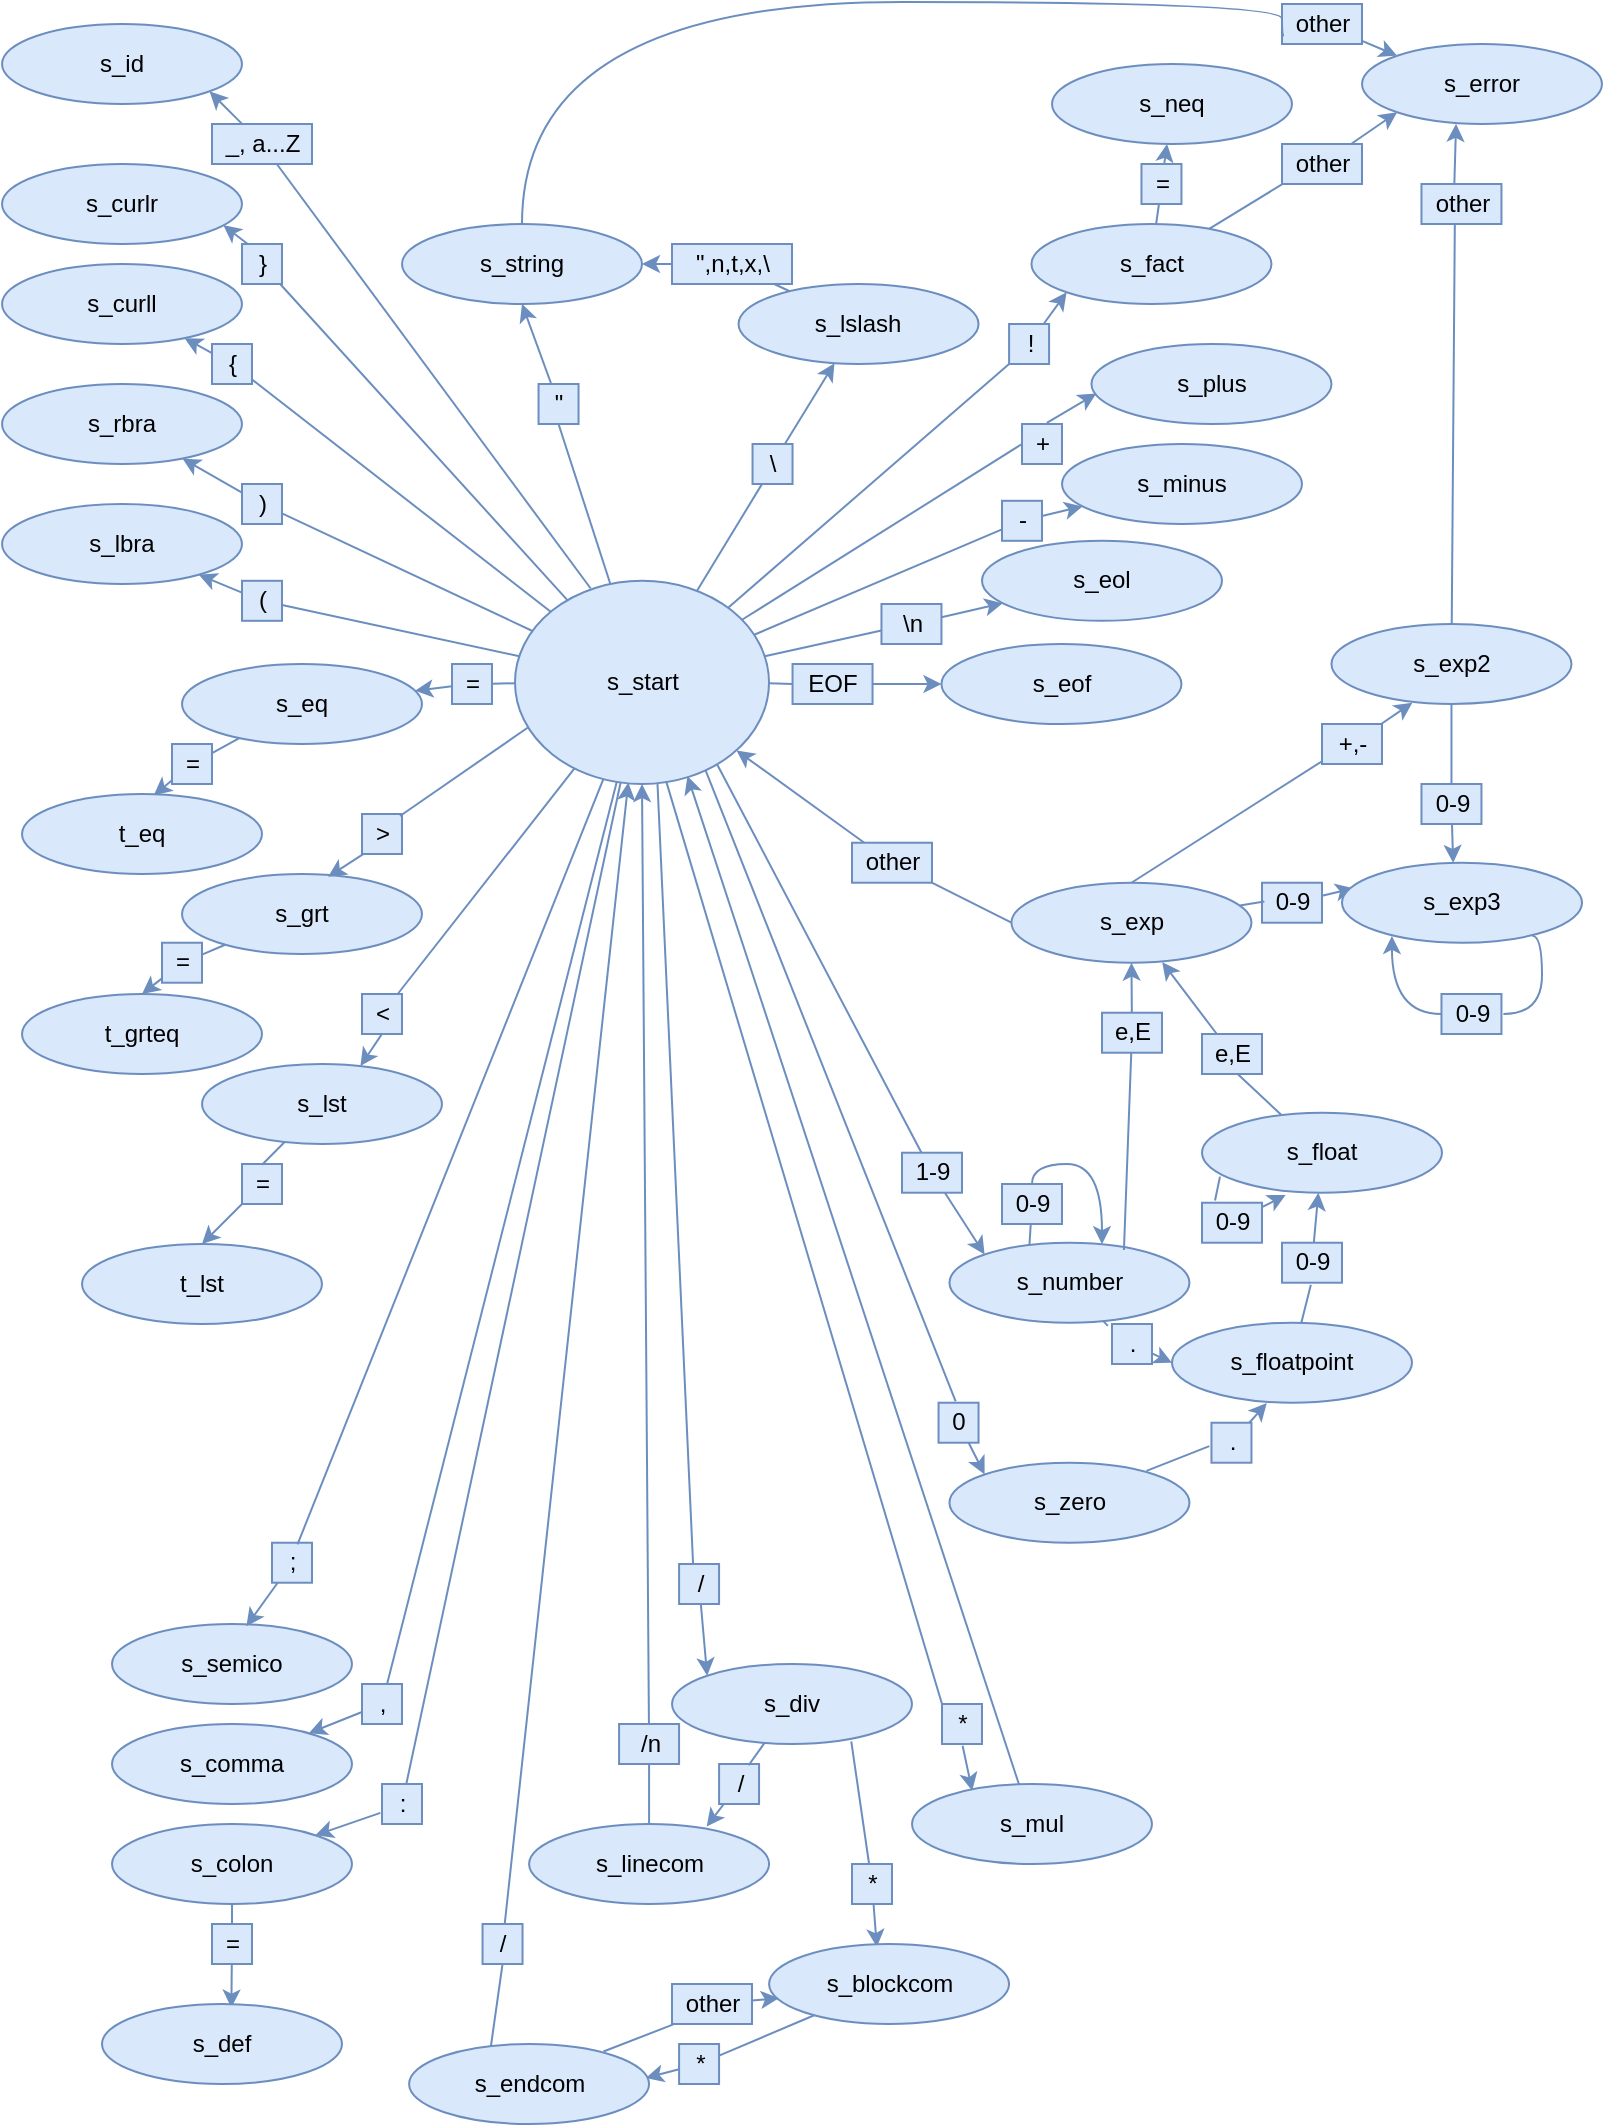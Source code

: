 <mxfile version="13.10.9" type="github"><diagram id="C5RBs43oDa-KdzZeNtuy" name="Page-1"><mxGraphModel dx="593" dy="336" grid="1" gridSize="10" guides="1" tooltips="1" connect="1" arrows="1" fold="1" page="1" pageScale="1" pageWidth="827" pageHeight="1169" math="0" shadow="0"><root><mxCell id="WIyWlLk6GJQsqaUBKTNV-0"/><mxCell id="WIyWlLk6GJQsqaUBKTNV-1" parent="WIyWlLk6GJQsqaUBKTNV-0"/><mxCell id="1lIt8N-0fnSZJNAgsXEo-21" style="edgeStyle=none;rounded=0;orthogonalLoop=1;jettySize=auto;html=1;entryX=0;entryY=0;entryDx=0;entryDy=0;startArrow=none;startFill=0;endArrow=classic;endFill=1;fillColor=#dae8fc;strokeColor=#6c8ebf;" edge="1" parent="WIyWlLk6GJQsqaUBKTNV-1" source="1lIt8N-0fnSZJNAgsXEo-23" target="1lIt8N-0fnSZJNAgsXEo-18"><mxGeometry relative="1" as="geometry"><mxPoint x="490.08" y="798.28" as="targetPoint"/></mxGeometry></mxCell><mxCell id="1lIt8N-0fnSZJNAgsXEo-28" style="edgeStyle=none;rounded=0;orthogonalLoop=1;jettySize=auto;html=1;startArrow=none;startFill=0;endArrow=classic;endFill=1;fillColor=#dae8fc;strokeColor=#6c8ebf;" edge="1" parent="WIyWlLk6GJQsqaUBKTNV-1" source="oZQmqG68w5PHLfML1UTu-37" target="oZQmqG68w5PHLfML1UTu-35"><mxGeometry relative="1" as="geometry"/></mxCell><mxCell id="1lIt8N-0fnSZJNAgsXEo-32" style="edgeStyle=none;rounded=0;orthogonalLoop=1;jettySize=auto;html=1;entryX=0.251;entryY=0.085;entryDx=0;entryDy=0;startArrow=none;startFill=0;endArrow=classic;endFill=1;fillColor=#dae8fc;strokeColor=#6c8ebf;entryPerimeter=0;exitX=0.515;exitY=1.043;exitDx=0;exitDy=0;exitPerimeter=0;" edge="1" parent="WIyWlLk6GJQsqaUBKTNV-1" source="1lIt8N-0fnSZJNAgsXEo-33" target="1lIt8N-0fnSZJNAgsXEo-31"><mxGeometry relative="1" as="geometry"/></mxCell><mxCell id="1lIt8N-0fnSZJNAgsXEo-49" style="edgeStyle=none;rounded=0;orthogonalLoop=1;jettySize=auto;html=1;exitX=0.167;exitY=0.02;exitDx=0;exitDy=0;startArrow=none;startFill=0;endArrow=classic;endFill=1;fillColor=#dae8fc;strokeColor=#6c8ebf;exitPerimeter=0;entryX=0.922;entryY=0.764;entryDx=0;entryDy=0;entryPerimeter=0;" edge="1" parent="WIyWlLk6GJQsqaUBKTNV-1" source="1lIt8N-0fnSZJNAgsXEo-48" target="1lIt8N-0fnSZJNAgsXEo-45"><mxGeometry relative="1" as="geometry"/></mxCell><mxCell id="1lIt8N-0fnSZJNAgsXEo-51" style="edgeStyle=none;rounded=0;orthogonalLoop=1;jettySize=auto;html=1;startArrow=none;startFill=0;endArrow=classic;endFill=1;fillColor=#dae8fc;strokeColor=#6c8ebf;" edge="1" parent="WIyWlLk6GJQsqaUBKTNV-1" source="1lIt8N-0fnSZJNAgsXEo-47" target="1lIt8N-0fnSZJNAgsXEo-46"><mxGeometry relative="1" as="geometry"/></mxCell><mxCell id="1lIt8N-0fnSZJNAgsXEo-56" style="edgeStyle=none;rounded=0;orthogonalLoop=1;jettySize=auto;html=1;exitX=0.303;exitY=0.003;exitDx=0;exitDy=0;startArrow=none;startFill=0;endArrow=classic;endFill=1;fillColor=#dae8fc;strokeColor=#6c8ebf;exitPerimeter=0;entryX=0.865;entryY=0.843;entryDx=0;entryDy=0;entryPerimeter=0;" edge="1" parent="WIyWlLk6GJQsqaUBKTNV-1" source="1lIt8N-0fnSZJNAgsXEo-58" target="1lIt8N-0fnSZJNAgsXEo-54"><mxGeometry relative="1" as="geometry"/></mxCell><mxCell id="1lIt8N-0fnSZJNAgsXEo-57" style="edgeStyle=none;rounded=0;orthogonalLoop=1;jettySize=auto;html=1;startArrow=none;startFill=0;endArrow=classic;endFill=1;fillColor=#dae8fc;strokeColor=#6c8ebf;" edge="1" parent="WIyWlLk6GJQsqaUBKTNV-1" source="1lIt8N-0fnSZJNAgsXEo-59" target="1lIt8N-0fnSZJNAgsXEo-53"><mxGeometry relative="1" as="geometry"/></mxCell><mxCell id="1lIt8N-0fnSZJNAgsXEo-66" style="edgeStyle=none;rounded=0;orthogonalLoop=1;jettySize=auto;html=1;startArrow=none;startFill=0;endArrow=classic;endFill=1;fillColor=#dae8fc;strokeColor=#6c8ebf;" edge="1" parent="WIyWlLk6GJQsqaUBKTNV-1" source="1lIt8N-0fnSZJNAgsXEo-65" target="1lIt8N-0fnSZJNAgsXEo-63"><mxGeometry relative="1" as="geometry"/></mxCell><mxCell id="1lIt8N-0fnSZJNAgsXEo-74" style="edgeStyle=none;rounded=0;orthogonalLoop=1;jettySize=auto;html=1;entryX=0;entryY=0;entryDx=0;entryDy=0;startArrow=none;startFill=0;endArrow=classic;endFill=1;fillColor=#dae8fc;strokeColor=#6c8ebf;" edge="1" parent="WIyWlLk6GJQsqaUBKTNV-1" source="1lIt8N-0fnSZJNAgsXEo-73" target="1lIt8N-0fnSZJNAgsXEo-72"><mxGeometry relative="1" as="geometry"/></mxCell><mxCell id="1lIt8N-0fnSZJNAgsXEo-163" style="edgeStyle=none;rounded=0;orthogonalLoop=1;jettySize=auto;html=1;entryX=0.5;entryY=1;entryDx=0;entryDy=0;startArrow=none;startFill=0;endArrow=classic;endFill=1;fillColor=#dae8fc;strokeColor=#6c8ebf;" edge="1" parent="WIyWlLk6GJQsqaUBKTNV-1" source="1lIt8N-0fnSZJNAgsXEo-164" target="1lIt8N-0fnSZJNAgsXEo-162"><mxGeometry relative="1" as="geometry"/></mxCell><mxCell id="WIyWlLk6GJQsqaUBKTNV-6" value="s_start" style="ellipse;whiteSpace=wrap;html=1;aspect=fixed;shadow=0;fontFamily=Helvetica;fontSize=12;align=center;strokeColor=#6c8ebf;strokeWidth=1;fillColor=#dae8fc;" parent="WIyWlLk6GJQsqaUBKTNV-1" vertex="1"><mxGeometry x="256.5" y="348.4" width="127" height="101.6" as="geometry"/></mxCell><mxCell id="WIyWlLk6GJQsqaUBKTNV-7" value="s_plus" style="ellipse;whiteSpace=wrap;html=1;aspect=fixed;shadow=0;fontFamily=Helvetica;fontSize=12;align=center;strokeColor=#6c8ebf;strokeWidth=1;fillColor=#dae8fc;" parent="WIyWlLk6GJQsqaUBKTNV-1" vertex="1"><mxGeometry x="544.73" y="230" width="120" height="40" as="geometry"/></mxCell><mxCell id="WIyWlLk6GJQsqaUBKTNV-11" value="s_minus" style="ellipse;whiteSpace=wrap;html=1;aspect=fixed;shadow=0;fontFamily=Helvetica;fontSize=12;align=center;strokeColor=#6c8ebf;strokeWidth=1;fillColor=#dae8fc;" parent="WIyWlLk6GJQsqaUBKTNV-1" vertex="1"><mxGeometry x="530" y="280" width="120" height="40" as="geometry"/></mxCell><mxCell id="iUPQUDSOphjakr8NZaIA-7" value="s_lbra" style="ellipse;whiteSpace=wrap;html=1;aspect=fixed;shadow=0;fontFamily=Helvetica;fontSize=12;align=center;strokeColor=#6c8ebf;strokeWidth=1;fillColor=#dae8fc;" parent="WIyWlLk6GJQsqaUBKTNV-1" vertex="1"><mxGeometry y="310" width="120" height="40" as="geometry"/></mxCell><mxCell id="iUPQUDSOphjakr8NZaIA-16" value="s_rbra" style="ellipse;whiteSpace=wrap;html=1;aspect=fixed;shadow=0;fontFamily=Helvetica;fontSize=12;align=center;strokeColor=#6c8ebf;strokeWidth=1;fillColor=#dae8fc;" parent="WIyWlLk6GJQsqaUBKTNV-1" vertex="1"><mxGeometry y="250" width="120" height="40" as="geometry"/></mxCell><mxCell id="iUPQUDSOphjakr8NZaIA-20" value="" style="endArrow=classic;html=1;strokeColor=#6c8ebf;fontColor=#5C5C5C;fillColor=#dae8fc;" parent="WIyWlLk6GJQsqaUBKTNV-1" source="iUPQUDSOphjakr8NZaIA-15" edge="1" target="iUPQUDSOphjakr8NZaIA-16"><mxGeometry width="50" height="50" relative="1" as="geometry"><mxPoint x="659.32" y="195" as="sourcePoint"/><mxPoint x="709.32" y="145" as="targetPoint"/></mxGeometry></mxCell><mxCell id="iUPQUDSOphjakr8NZaIA-21" value="" style="endArrow=classic;html=1;strokeColor=#6c8ebf;fontColor=#5C5C5C;fillColor=#dae8fc;" parent="WIyWlLk6GJQsqaUBKTNV-1" source="iUPQUDSOphjakr8NZaIA-13" target="iUPQUDSOphjakr8NZaIA-7" edge="1"><mxGeometry width="50" height="50" relative="1" as="geometry"><mxPoint x="667" y="75" as="sourcePoint"/><mxPoint x="280" y="435" as="targetPoint"/></mxGeometry></mxCell><mxCell id="iUPQUDSOphjakr8NZaIA-22" value="" style="endArrow=classic;html=1;strokeColor=#6c8ebf;fillColor=#dae8fc;fontColor=#5C5C5C;entryX=0.02;entryY=0.619;entryDx=0;entryDy=0;exitX=0.621;exitY=-0.026;exitDx=0;exitDy=0;exitPerimeter=0;entryPerimeter=0;" parent="WIyWlLk6GJQsqaUBKTNV-1" source="iUPQUDSOphjakr8NZaIA-1" target="WIyWlLk6GJQsqaUBKTNV-7" edge="1"><mxGeometry width="50" height="50" relative="1" as="geometry"><mxPoint x="437" y="360" as="sourcePoint"/><mxPoint x="487" y="310" as="targetPoint"/></mxGeometry></mxCell><mxCell id="iUPQUDSOphjakr8NZaIA-26" value="" style="endArrow=classic;html=1;strokeColor=#6c8ebf;fillColor=#dae8fc;fontColor=#5C5C5C;" parent="WIyWlLk6GJQsqaUBKTNV-1" source="iUPQUDSOphjakr8NZaIA-27" target="WIyWlLk6GJQsqaUBKTNV-11" edge="1"><mxGeometry width="50" height="50" relative="1" as="geometry"><mxPoint x="537" y="410" as="sourcePoint"/><mxPoint x="587" y="360" as="targetPoint"/></mxGeometry></mxCell><mxCell id="1lIt8N-0fnSZJNAgsXEo-39" style="edgeStyle=none;rounded=0;orthogonalLoop=1;jettySize=auto;html=1;entryX=0.5;entryY=0;entryDx=0;entryDy=0;startArrow=none;startFill=0;endArrow=classic;endFill=1;fillColor=#dae8fc;strokeColor=#6c8ebf;" edge="1" parent="WIyWlLk6GJQsqaUBKTNV-1" source="1lIt8N-0fnSZJNAgsXEo-42" target="1lIt8N-0fnSZJNAgsXEo-37"><mxGeometry relative="1" as="geometry"/></mxCell><mxCell id="oZQmqG68w5PHLfML1UTu-1" value="s_grt" style="ellipse;whiteSpace=wrap;html=1;aspect=fixed;shadow=0;fontFamily=Helvetica;fontSize=12;align=center;strokeColor=#6c8ebf;strokeWidth=1;fillColor=#dae8fc;" parent="WIyWlLk6GJQsqaUBKTNV-1" vertex="1"><mxGeometry x="90" y="495" width="120" height="40" as="geometry"/></mxCell><mxCell id="1lIt8N-0fnSZJNAgsXEo-40" style="edgeStyle=none;rounded=0;orthogonalLoop=1;jettySize=auto;html=1;entryX=0.5;entryY=0;entryDx=0;entryDy=0;startArrow=none;startFill=0;endArrow=classic;endFill=1;fillColor=#dae8fc;strokeColor=#6c8ebf;" edge="1" parent="WIyWlLk6GJQsqaUBKTNV-1" source="1lIt8N-0fnSZJNAgsXEo-41" target="1lIt8N-0fnSZJNAgsXEo-38"><mxGeometry relative="1" as="geometry"/></mxCell><mxCell id="oZQmqG68w5PHLfML1UTu-2" value="s_lst" style="ellipse;whiteSpace=wrap;html=1;aspect=fixed;shadow=0;fontFamily=Helvetica;fontSize=12;align=center;strokeColor=#6c8ebf;strokeWidth=1;fillColor=#dae8fc;" parent="WIyWlLk6GJQsqaUBKTNV-1" vertex="1"><mxGeometry x="100" y="590" width="120" height="40" as="geometry"/></mxCell><mxCell id="oZQmqG68w5PHLfML1UTu-3" value="" style="endArrow=classic;html=1;entryX=0.609;entryY=0.035;entryDx=0;entryDy=0;entryPerimeter=0;fillColor=#dae8fc;strokeColor=#6c8ebf;exitX=0.03;exitY=1.005;exitDx=0;exitDy=0;exitPerimeter=0;" parent="WIyWlLk6GJQsqaUBKTNV-1" source="oZQmqG68w5PHLfML1UTu-5" edge="1" target="oZQmqG68w5PHLfML1UTu-1"><mxGeometry width="50" height="50" relative="1" as="geometry"><mxPoint x="178" y="482" as="sourcePoint"/><mxPoint x="323" y="315" as="targetPoint"/></mxGeometry></mxCell><mxCell id="oZQmqG68w5PHLfML1UTu-7" value="" style="endArrow=classic;html=1;entryX=0.66;entryY=0.026;entryDx=0;entryDy=0;entryPerimeter=0;exitX=0.5;exitY=0.997;exitDx=0;exitDy=0;exitPerimeter=0;fillColor=#dae8fc;strokeColor=#6c8ebf;" parent="WIyWlLk6GJQsqaUBKTNV-1" source="oZQmqG68w5PHLfML1UTu-6" target="oZQmqG68w5PHLfML1UTu-2" edge="1"><mxGeometry width="50" height="50" relative="1" as="geometry"><mxPoint x="430" y="225" as="sourcePoint"/><mxPoint x="380" y="275" as="targetPoint"/></mxGeometry></mxCell><mxCell id="1lIt8N-0fnSZJNAgsXEo-86" style="edgeStyle=none;rounded=0;orthogonalLoop=1;jettySize=auto;html=1;startArrow=none;startFill=0;endArrow=classic;endFill=1;fillColor=#dae8fc;strokeColor=#6c8ebf;" edge="1" parent="WIyWlLk6GJQsqaUBKTNV-1" source="1lIt8N-0fnSZJNAgsXEo-85" target="1lIt8N-0fnSZJNAgsXEo-84"><mxGeometry relative="1" as="geometry"/></mxCell><mxCell id="1lIt8N-0fnSZJNAgsXEo-89" style="edgeStyle=none;rounded=0;orthogonalLoop=1;jettySize=auto;html=1;startArrow=none;startFill=0;endArrow=classic;endFill=1;fillColor=#dae8fc;strokeColor=#6c8ebf;entryX=0;entryY=1;entryDx=0;entryDy=0;" edge="1" parent="WIyWlLk6GJQsqaUBKTNV-1" source="1lIt8N-0fnSZJNAgsXEo-90" target="1lIt8N-0fnSZJNAgsXEo-88"><mxGeometry relative="1" as="geometry"/></mxCell><mxCell id="oZQmqG68w5PHLfML1UTu-14" value="s_fact" style="ellipse;whiteSpace=wrap;html=1;aspect=fixed;shadow=0;fontFamily=Helvetica;fontSize=12;align=center;strokeColor=#6c8ebf;strokeWidth=1;fillColor=#dae8fc;" parent="WIyWlLk6GJQsqaUBKTNV-1" vertex="1"><mxGeometry x="514.73" y="170" width="120" height="40" as="geometry"/></mxCell><mxCell id="oZQmqG68w5PHLfML1UTu-15" value="" style="endArrow=classic;html=1;strokeColor=#6c8ebf;fillColor=#dae8fc;fontColor=#5C5C5C;entryX=0;entryY=1;entryDx=0;entryDy=0;" parent="WIyWlLk6GJQsqaUBKTNV-1" target="oZQmqG68w5PHLfML1UTu-14" edge="1" source="oZQmqG68w5PHLfML1UTu-17"><mxGeometry width="50" height="50" relative="1" as="geometry"><mxPoint x="407.23" y="300" as="sourcePoint"/><mxPoint x="457.23" y="300" as="targetPoint"/></mxGeometry></mxCell><mxCell id="oZQmqG68w5PHLfML1UTu-19" value="s_eol" style="ellipse;whiteSpace=wrap;html=1;aspect=fixed;shadow=0;fontFamily=Helvetica;fontSize=12;align=center;strokeColor=#6c8ebf;strokeWidth=1;fillColor=#dae8fc;" parent="WIyWlLk6GJQsqaUBKTNV-1" vertex="1"><mxGeometry x="490" y="328.4" width="120" height="40" as="geometry"/></mxCell><mxCell id="oZQmqG68w5PHLfML1UTu-21" value="" style="endArrow=classic;html=1;fillColor=#dae8fc;strokeColor=#6c8ebf;" parent="WIyWlLk6GJQsqaUBKTNV-1" source="oZQmqG68w5PHLfML1UTu-22" target="oZQmqG68w5PHLfML1UTu-19" edge="1"><mxGeometry width="50" height="50" relative="1" as="geometry"><mxPoint x="362.7" y="386" as="sourcePoint"/><mxPoint x="251.36" y="557.32" as="targetPoint"/></mxGeometry></mxCell><mxCell id="1lIt8N-0fnSZJNAgsXEo-175" style="edgeStyle=none;rounded=0;orthogonalLoop=1;jettySize=auto;html=1;entryX=0.539;entryY=0.046;entryDx=0;entryDy=0;startArrow=none;startFill=0;endArrow=classic;endFill=1;fillColor=#dae8fc;strokeColor=#6c8ebf;entryPerimeter=0;" edge="1" parent="WIyWlLk6GJQsqaUBKTNV-1" source="1lIt8N-0fnSZJNAgsXEo-174" target="1lIt8N-0fnSZJNAgsXEo-173"><mxGeometry relative="1" as="geometry"/></mxCell><mxCell id="oZQmqG68w5PHLfML1UTu-23" value="s_colon" style="ellipse;whiteSpace=wrap;html=1;aspect=fixed;shadow=0;fontFamily=Helvetica;fontSize=12;align=center;strokeColor=#6c8ebf;strokeWidth=1;fillColor=#dae8fc;" parent="WIyWlLk6GJQsqaUBKTNV-1" vertex="1"><mxGeometry x="55" y="970" width="120" height="40" as="geometry"/></mxCell><mxCell id="oZQmqG68w5PHLfML1UTu-24" value="" style="endArrow=classic;html=1;exitX=-0.041;exitY=0.723;exitDx=0;exitDy=0;exitPerimeter=0;fillColor=#dae8fc;strokeColor=#6c8ebf;" parent="WIyWlLk6GJQsqaUBKTNV-1" source="oZQmqG68w5PHLfML1UTu-25" target="oZQmqG68w5PHLfML1UTu-23" edge="1"><mxGeometry width="50" height="50" relative="1" as="geometry"><mxPoint x="456.5" y="700" as="sourcePoint"/><mxPoint x="619.364" y="1020.563" as="targetPoint"/></mxGeometry></mxCell><mxCell id="oZQmqG68w5PHLfML1UTu-26" value="s_semico" style="ellipse;whiteSpace=wrap;html=1;aspect=fixed;shadow=0;fontFamily=Helvetica;fontSize=12;align=center;strokeColor=#6c8ebf;strokeWidth=1;fillColor=#dae8fc;" parent="WIyWlLk6GJQsqaUBKTNV-1" vertex="1"><mxGeometry x="55" y="870" width="120" height="40" as="geometry"/></mxCell><mxCell id="oZQmqG68w5PHLfML1UTu-27" value="" style="endArrow=classic;html=1;strokeColor=#6c8ebf;fillColor=#dae8fc;fontColor=#5C5C5C;entryX=0.56;entryY=0.028;entryDx=0;entryDy=0;entryPerimeter=0;" parent="WIyWlLk6GJQsqaUBKTNV-1" source="oZQmqG68w5PHLfML1UTu-33" target="oZQmqG68w5PHLfML1UTu-26" edge="1"><mxGeometry width="50" height="50" relative="1" as="geometry"><mxPoint x="216.5" y="650" as="sourcePoint"/><mxPoint x="431.5" y="690" as="targetPoint"/></mxGeometry></mxCell><mxCell id="oZQmqG68w5PHLfML1UTu-35" value="s_comma" style="ellipse;whiteSpace=wrap;html=1;aspect=fixed;shadow=0;fontFamily=Helvetica;fontSize=12;align=center;strokeColor=#6c8ebf;strokeWidth=1;fillColor=#dae8fc;" parent="WIyWlLk6GJQsqaUBKTNV-1" vertex="1"><mxGeometry x="55" y="920" width="120" height="40" as="geometry"/></mxCell><mxCell id="oZQmqG68w5PHLfML1UTu-17" value="!" style="text;html=1;align=center;verticalAlign=middle;resizable=0;points=[];autosize=1;fillColor=#dae8fc;strokeColor=#6c8ebf;" parent="WIyWlLk6GJQsqaUBKTNV-1" vertex="1"><mxGeometry x="503.54" y="220" width="20" height="20" as="geometry"/></mxCell><mxCell id="1lIt8N-0fnSZJNAgsXEo-0" value="" style="endArrow=none;html=1;strokeColor=#6c8ebf;fillColor=#dae8fc;fontColor=#5C5C5C;entryX=0;entryY=1;entryDx=0;entryDy=0;endFill=0;" edge="1" parent="WIyWlLk6GJQsqaUBKTNV-1" source="WIyWlLk6GJQsqaUBKTNV-6" target="oZQmqG68w5PHLfML1UTu-17"><mxGeometry width="50" height="50" relative="1" as="geometry"><mxPoint x="414.003" y="318.862" as="sourcePoint"/><mxPoint x="647.804" y="224.142" as="targetPoint"/></mxGeometry></mxCell><mxCell id="iUPQUDSOphjakr8NZaIA-1" value="+" style="text;html=1;align=center;verticalAlign=middle;resizable=0;points=[];autosize=1;fillColor=#dae8fc;strokeColor=#6c8ebf;" parent="WIyWlLk6GJQsqaUBKTNV-1" vertex="1"><mxGeometry x="510" y="270" width="20" height="20" as="geometry"/></mxCell><mxCell id="1lIt8N-0fnSZJNAgsXEo-1" value="" style="endArrow=none;html=1;strokeColor=#6c8ebf;fillColor=#dae8fc;fontColor=#5C5C5C;entryX=0;entryY=0.5;entryDx=0;entryDy=0;endFill=0;" edge="1" parent="WIyWlLk6GJQsqaUBKTNV-1" source="WIyWlLk6GJQsqaUBKTNV-6" target="iUPQUDSOphjakr8NZaIA-1"><mxGeometry width="50" height="50" relative="1" as="geometry"><mxPoint x="427.0" y="340.0" as="sourcePoint"/><mxPoint x="680" y="300" as="targetPoint"/></mxGeometry></mxCell><mxCell id="oZQmqG68w5PHLfML1UTu-22" value="\n" style="text;html=1;align=center;verticalAlign=middle;resizable=0;points=[];autosize=1;fillColor=#dae8fc;strokeColor=#6c8ebf;" parent="WIyWlLk6GJQsqaUBKTNV-1" vertex="1"><mxGeometry x="439.73" y="360" width="30" height="20" as="geometry"/></mxCell><mxCell id="1lIt8N-0fnSZJNAgsXEo-2" value="" style="endArrow=none;html=1;fillColor=#dae8fc;strokeColor=#6c8ebf;endFill=0;" edge="1" parent="WIyWlLk6GJQsqaUBKTNV-1" source="WIyWlLk6GJQsqaUBKTNV-6" target="oZQmqG68w5PHLfML1UTu-22"><mxGeometry width="50" height="50" relative="1" as="geometry"><mxPoint x="425.393" y="350.061" as="sourcePoint"/><mxPoint x="709.166" y="409.375" as="targetPoint"/></mxGeometry></mxCell><mxCell id="iUPQUDSOphjakr8NZaIA-27" value="-" style="text;html=1;align=center;verticalAlign=middle;resizable=0;points=[];autosize=1;fillColor=#dae8fc;strokeColor=#6c8ebf;" parent="WIyWlLk6GJQsqaUBKTNV-1" vertex="1"><mxGeometry x="500" y="308.4" width="20" height="20" as="geometry"/></mxCell><mxCell id="1lIt8N-0fnSZJNAgsXEo-3" value="" style="endArrow=none;html=1;strokeColor=#6c8ebf;fillColor=#dae8fc;fontColor=#5C5C5C;endFill=0;" edge="1" parent="WIyWlLk6GJQsqaUBKTNV-1" source="WIyWlLk6GJQsqaUBKTNV-6" target="iUPQUDSOphjakr8NZaIA-27"><mxGeometry width="50" height="50" relative="1" as="geometry"><mxPoint x="426.898" y="342.553" as="sourcePoint"/><mxPoint x="700.724" y="356.903" as="targetPoint"/></mxGeometry></mxCell><mxCell id="1lIt8N-0fnSZJNAgsXEo-6" style="edgeStyle=none;rounded=0;orthogonalLoop=1;jettySize=auto;html=1;exitX=0;exitY=0.5;exitDx=0;exitDy=0;endArrow=none;endFill=0;startArrow=none;startFill=0;fillColor=#dae8fc;strokeColor=#6c8ebf;" edge="1" parent="WIyWlLk6GJQsqaUBKTNV-1" source="1lIt8N-0fnSZJNAgsXEo-7" target="WIyWlLk6GJQsqaUBKTNV-6"><mxGeometry relative="1" as="geometry"/></mxCell><mxCell id="1lIt8N-0fnSZJNAgsXEo-4" value="s_eof" style="ellipse;whiteSpace=wrap;html=1;aspect=fixed;shadow=0;fontFamily=Helvetica;fontSize=12;align=center;strokeColor=#6c8ebf;strokeWidth=1;fillColor=#dae8fc;" vertex="1" parent="WIyWlLk6GJQsqaUBKTNV-1"><mxGeometry x="469.73" y="380" width="120" height="40" as="geometry"/></mxCell><mxCell id="iUPQUDSOphjakr8NZaIA-13" value="(" style="text;html=1;align=center;verticalAlign=middle;resizable=0;points=[];autosize=1;fillColor=#dae8fc;strokeColor=#6c8ebf;" parent="WIyWlLk6GJQsqaUBKTNV-1" vertex="1"><mxGeometry x="120" y="348.4" width="20" height="20" as="geometry"/></mxCell><mxCell id="1lIt8N-0fnSZJNAgsXEo-5" value="" style="endArrow=none;html=1;strokeColor=#6c8ebf;fontColor=#5C5C5C;fillColor=#dae8fc;endFill=0;" edge="1" parent="WIyWlLk6GJQsqaUBKTNV-1" source="WIyWlLk6GJQsqaUBKTNV-6" target="iUPQUDSOphjakr8NZaIA-13"><mxGeometry width="50" height="50" relative="1" as="geometry"><mxPoint x="417.52" y="363.435" as="sourcePoint"/><mxPoint x="690" y="520.86" as="targetPoint"/></mxGeometry></mxCell><mxCell id="1lIt8N-0fnSZJNAgsXEo-7" value="EOF" style="text;html=1;align=center;verticalAlign=middle;resizable=0;points=[];autosize=1;fillColor=#dae8fc;strokeColor=#6c8ebf;" vertex="1" parent="WIyWlLk6GJQsqaUBKTNV-1"><mxGeometry x="395.27" y="390" width="40" height="20" as="geometry"/></mxCell><mxCell id="1lIt8N-0fnSZJNAgsXEo-8" style="edgeStyle=none;rounded=0;orthogonalLoop=1;jettySize=auto;html=1;exitX=0;exitY=0.5;exitDx=0;exitDy=0;endArrow=none;endFill=0;startArrow=classic;startFill=1;fillColor=#dae8fc;strokeColor=#6c8ebf;" edge="1" parent="WIyWlLk6GJQsqaUBKTNV-1" source="1lIt8N-0fnSZJNAgsXEo-4" target="1lIt8N-0fnSZJNAgsXEo-7"><mxGeometry relative="1" as="geometry"><mxPoint x="700.0" y="460.0" as="sourcePoint"/><mxPoint x="421.1" y="358" as="targetPoint"/></mxGeometry></mxCell><mxCell id="iUPQUDSOphjakr8NZaIA-15" value=")" style="text;html=1;align=center;verticalAlign=middle;resizable=0;points=[];autosize=1;fillColor=#dae8fc;strokeColor=#6c8ebf;" parent="WIyWlLk6GJQsqaUBKTNV-1" vertex="1"><mxGeometry x="120" y="300" width="20" height="20" as="geometry"/></mxCell><mxCell id="1lIt8N-0fnSZJNAgsXEo-9" value="" style="endArrow=none;html=1;strokeColor=#6c8ebf;fontColor=#5C5C5C;fillColor=#dae8fc;endFill=0;" edge="1" parent="WIyWlLk6GJQsqaUBKTNV-1" source="WIyWlLk6GJQsqaUBKTNV-6" target="iUPQUDSOphjakr8NZaIA-15"><mxGeometry width="50" height="50" relative="1" as="geometry"><mxPoint x="413.186" y="367.604" as="sourcePoint"/><mxPoint x="699.84" y="586.48" as="targetPoint"/></mxGeometry></mxCell><mxCell id="1lIt8N-0fnSZJNAgsXEo-19" style="edgeStyle=none;rounded=0;orthogonalLoop=1;jettySize=auto;html=1;startArrow=none;startFill=0;endArrow=none;endFill=0;fillColor=#dae8fc;strokeColor=#6c8ebf;entryX=0.796;entryY=0.904;entryDx=0;entryDy=0;entryPerimeter=0;" edge="1" parent="WIyWlLk6GJQsqaUBKTNV-1" source="1lIt8N-0fnSZJNAgsXEo-22" target="WIyWlLk6GJQsqaUBKTNV-6"><mxGeometry relative="1" as="geometry"/></mxCell><mxCell id="1lIt8N-0fnSZJNAgsXEo-107" style="edgeStyle=none;rounded=0;orthogonalLoop=1;jettySize=auto;html=1;startArrow=none;startFill=0;endArrow=classic;endFill=1;fillColor=#dae8fc;strokeColor=#6c8ebf;" edge="1" parent="WIyWlLk6GJQsqaUBKTNV-1" source="1lIt8N-0fnSZJNAgsXEo-109" target="1lIt8N-0fnSZJNAgsXEo-105"><mxGeometry relative="1" as="geometry"/></mxCell><mxCell id="1lIt8N-0fnSZJNAgsXEo-108" style="edgeStyle=none;rounded=0;orthogonalLoop=1;jettySize=auto;html=1;entryX=0;entryY=0.5;entryDx=0;entryDy=0;startArrow=none;startFill=0;endArrow=classic;endFill=1;fillColor=#dae8fc;strokeColor=#6c8ebf;" edge="1" parent="WIyWlLk6GJQsqaUBKTNV-1" source="1lIt8N-0fnSZJNAgsXEo-110" target="1lIt8N-0fnSZJNAgsXEo-106"><mxGeometry relative="1" as="geometry"/></mxCell><mxCell id="1lIt8N-0fnSZJNAgsXEo-117" style="edgeStyle=orthogonalEdgeStyle;curved=1;rounded=0;orthogonalLoop=1;jettySize=auto;html=1;startArrow=none;startFill=0;endArrow=classic;endFill=1;fillColor=#dae8fc;strokeColor=#6c8ebf;exitX=0.5;exitY=0;exitDx=0;exitDy=0;exitPerimeter=0;" edge="1" parent="WIyWlLk6GJQsqaUBKTNV-1" source="1lIt8N-0fnSZJNAgsXEo-118" target="1lIt8N-0fnSZJNAgsXEo-17"><mxGeometry relative="1" as="geometry"><mxPoint x="530" y="649.36" as="targetPoint"/><Array as="points"><mxPoint x="515" y="640"/><mxPoint x="550" y="640"/></Array></mxGeometry></mxCell><mxCell id="1lIt8N-0fnSZJNAgsXEo-17" value="s_number" style="ellipse;whiteSpace=wrap;html=1;aspect=fixed;shadow=0;fontFamily=Helvetica;fontSize=12;align=center;strokeColor=#6c8ebf;strokeWidth=1;fillColor=#dae8fc;" vertex="1" parent="WIyWlLk6GJQsqaUBKTNV-1"><mxGeometry x="473.73" y="679.36" width="120" height="40" as="geometry"/></mxCell><mxCell id="1lIt8N-0fnSZJNAgsXEo-148" style="edgeStyle=none;rounded=0;orthogonalLoop=1;jettySize=auto;html=1;entryX=-0.053;entryY=0.584;entryDx=0;entryDy=0;entryPerimeter=0;startArrow=none;startFill=0;endArrow=none;endFill=0;fillColor=#dae8fc;strokeColor=#6c8ebf;exitX=0.821;exitY=0.102;exitDx=0;exitDy=0;exitPerimeter=0;" edge="1" parent="WIyWlLk6GJQsqaUBKTNV-1" source="1lIt8N-0fnSZJNAgsXEo-18" target="1lIt8N-0fnSZJNAgsXEo-114"><mxGeometry relative="1" as="geometry"><mxPoint x="575.937" y="793.344" as="sourcePoint"/></mxGeometry></mxCell><mxCell id="1lIt8N-0fnSZJNAgsXEo-18" value="s_zero" style="ellipse;whiteSpace=wrap;html=1;aspect=fixed;shadow=0;fontFamily=Helvetica;fontSize=12;align=center;strokeColor=#6c8ebf;strokeWidth=1;fillColor=#dae8fc;" vertex="1" parent="WIyWlLk6GJQsqaUBKTNV-1"><mxGeometry x="473.73" y="789.36" width="120" height="40" as="geometry"/></mxCell><mxCell id="oZQmqG68w5PHLfML1UTu-25" value=":" style="text;html=1;align=center;verticalAlign=middle;resizable=0;points=[];autosize=1;fillColor=#dae8fc;strokeColor=#6c8ebf;" parent="WIyWlLk6GJQsqaUBKTNV-1" vertex="1"><mxGeometry x="190" y="950" width="20" height="20" as="geometry"/></mxCell><mxCell id="1lIt8N-0fnSZJNAgsXEo-20" value="" style="endArrow=none;html=1;fillColor=#dae8fc;strokeColor=#6c8ebf;endFill=0;" edge="1" parent="WIyWlLk6GJQsqaUBKTNV-1" source="WIyWlLk6GJQsqaUBKTNV-6" target="oZQmqG68w5PHLfML1UTu-25"><mxGeometry width="50" height="50" relative="1" as="geometry"><mxPoint x="393.599" y="404.14" as="sourcePoint"/><mxPoint x="469.508" y="740.056" as="targetPoint"/></mxGeometry></mxCell><mxCell id="1lIt8N-0fnSZJNAgsXEo-23" value="0" style="text;html=1;align=center;verticalAlign=middle;resizable=0;points=[];autosize=1;fillColor=#dae8fc;strokeColor=#6c8ebf;" vertex="1" parent="WIyWlLk6GJQsqaUBKTNV-1"><mxGeometry x="468.27" y="759.36" width="20" height="20" as="geometry"/></mxCell><mxCell id="1lIt8N-0fnSZJNAgsXEo-24" style="edgeStyle=none;rounded=0;orthogonalLoop=1;jettySize=auto;html=1;startArrow=none;startFill=0;endArrow=none;endFill=0;fillColor=#dae8fc;strokeColor=#6c8ebf;entryX=0.428;entryY=-0.034;entryDx=0;entryDy=0;entryPerimeter=0;exitX=0.75;exitY=0.932;exitDx=0;exitDy=0;exitPerimeter=0;" edge="1" parent="WIyWlLk6GJQsqaUBKTNV-1" source="WIyWlLk6GJQsqaUBKTNV-6" target="1lIt8N-0fnSZJNAgsXEo-23"><mxGeometry relative="1" as="geometry"><mxPoint x="398.455" y="393.21" as="sourcePoint"/><mxPoint x="620" y="650" as="targetPoint"/></mxGeometry></mxCell><mxCell id="1lIt8N-0fnSZJNAgsXEo-22" value="1-9" style="text;html=1;align=center;verticalAlign=middle;resizable=0;points=[];autosize=1;fillColor=#dae8fc;strokeColor=#6c8ebf;" vertex="1" parent="WIyWlLk6GJQsqaUBKTNV-1"><mxGeometry x="450" y="634.36" width="30" height="20" as="geometry"/></mxCell><mxCell id="1lIt8N-0fnSZJNAgsXEo-25" style="edgeStyle=none;rounded=0;orthogonalLoop=1;jettySize=auto;html=1;startArrow=classic;startFill=1;endArrow=none;endFill=0;fillColor=#dae8fc;strokeColor=#6c8ebf;exitX=0;exitY=0;exitDx=0;exitDy=0;" edge="1" parent="WIyWlLk6GJQsqaUBKTNV-1" source="1lIt8N-0fnSZJNAgsXEo-17" target="1lIt8N-0fnSZJNAgsXEo-22"><mxGeometry relative="1" as="geometry"><mxPoint x="706.487" y="625.69" as="sourcePoint"/><mxPoint x="414.529" y="372.519" as="targetPoint"/></mxGeometry></mxCell><mxCell id="oZQmqG68w5PHLfML1UTu-37" value="," style="text;html=1;align=center;verticalAlign=middle;resizable=0;points=[];autosize=1;fillColor=#dae8fc;strokeColor=#6c8ebf;" parent="WIyWlLk6GJQsqaUBKTNV-1" vertex="1"><mxGeometry x="180" y="900" width="20" height="20" as="geometry"/></mxCell><mxCell id="1lIt8N-0fnSZJNAgsXEo-29" style="edgeStyle=none;rounded=0;orthogonalLoop=1;jettySize=auto;html=1;startArrow=none;startFill=0;endArrow=none;endFill=0;fillColor=#dae8fc;strokeColor=#6c8ebf;" edge="1" parent="WIyWlLk6GJQsqaUBKTNV-1" source="WIyWlLk6GJQsqaUBKTNV-6" target="oZQmqG68w5PHLfML1UTu-37"><mxGeometry relative="1" as="geometry"><mxPoint x="381.378" y="399.545" as="sourcePoint"/><mxPoint x="517.696" y="770.149" as="targetPoint"/></mxGeometry></mxCell><mxCell id="oZQmqG68w5PHLfML1UTu-33" value=";" style="text;html=1;align=center;verticalAlign=middle;resizable=0;points=[];autosize=1;fillColor=#dae8fc;strokeColor=#6c8ebf;" parent="WIyWlLk6GJQsqaUBKTNV-1" vertex="1"><mxGeometry x="135.0" y="829.36" width="20" height="20" as="geometry"/></mxCell><mxCell id="1lIt8N-0fnSZJNAgsXEo-30" value="" style="endArrow=none;html=1;strokeColor=#6c8ebf;fillColor=#dae8fc;fontColor=#5C5C5C;entryX=0.638;entryY=0.04;entryDx=0;entryDy=0;entryPerimeter=0;endFill=0;" edge="1" parent="WIyWlLk6GJQsqaUBKTNV-1" source="WIyWlLk6GJQsqaUBKTNV-6" target="oZQmqG68w5PHLfML1UTu-33"><mxGeometry width="50" height="50" relative="1" as="geometry"><mxPoint x="341.021" y="399.873" as="sourcePoint"/><mxPoint x="303.56" y="881.6" as="targetPoint"/></mxGeometry></mxCell><mxCell id="1lIt8N-0fnSZJNAgsXEo-177" style="edgeStyle=none;rounded=0;orthogonalLoop=1;jettySize=auto;html=1;entryX=0.679;entryY=0.961;entryDx=0;entryDy=0;entryPerimeter=0;startArrow=none;startFill=0;endArrow=classic;endFill=1;fillColor=#dae8fc;strokeColor=#6c8ebf;" edge="1" parent="WIyWlLk6GJQsqaUBKTNV-1" source="1lIt8N-0fnSZJNAgsXEo-31" target="WIyWlLk6GJQsqaUBKTNV-6"><mxGeometry relative="1" as="geometry"/></mxCell><mxCell id="1lIt8N-0fnSZJNAgsXEo-31" value="s_mul" style="ellipse;whiteSpace=wrap;html=1;aspect=fixed;shadow=0;fontFamily=Helvetica;fontSize=12;align=center;strokeColor=#6c8ebf;strokeWidth=1;fillColor=#dae8fc;" vertex="1" parent="WIyWlLk6GJQsqaUBKTNV-1"><mxGeometry x="455.0" y="950" width="120" height="40" as="geometry"/></mxCell><mxCell id="1lIt8N-0fnSZJNAgsXEo-33" value="*" style="text;html=1;align=center;verticalAlign=middle;resizable=0;points=[];autosize=1;fillColor=#dae8fc;strokeColor=#6c8ebf;" vertex="1" parent="WIyWlLk6GJQsqaUBKTNV-1"><mxGeometry x="470.0" y="910" width="20" height="20" as="geometry"/></mxCell><mxCell id="1lIt8N-0fnSZJNAgsXEo-34" style="edgeStyle=none;rounded=0;orthogonalLoop=1;jettySize=auto;html=1;entryX=0;entryY=0;entryDx=0;entryDy=0;startArrow=none;startFill=0;endArrow=none;endFill=0;fillColor=#dae8fc;strokeColor=#6c8ebf;exitX=0.595;exitY=0.986;exitDx=0;exitDy=0;exitPerimeter=0;" edge="1" parent="WIyWlLk6GJQsqaUBKTNV-1" source="WIyWlLk6GJQsqaUBKTNV-6" target="1lIt8N-0fnSZJNAgsXEo-33"><mxGeometry relative="1" as="geometry"><mxPoint x="396.024" y="394.431" as="sourcePoint"/><mxPoint x="672.82" y="765.776" as="targetPoint"/></mxGeometry></mxCell><mxCell id="oZQmqG68w5PHLfML1UTu-6" value="&amp;lt;" style="text;html=1;align=center;verticalAlign=middle;resizable=0;points=[];autosize=1;fillColor=#dae8fc;strokeColor=#6c8ebf;" parent="WIyWlLk6GJQsqaUBKTNV-1" vertex="1"><mxGeometry x="180" y="555" width="20" height="20" as="geometry"/></mxCell><mxCell id="1lIt8N-0fnSZJNAgsXEo-35" value="" style="endArrow=none;html=1;fillColor=#dae8fc;strokeColor=#6c8ebf;endFill=0;" edge="1" parent="WIyWlLk6GJQsqaUBKTNV-1" source="WIyWlLk6GJQsqaUBKTNV-6" target="oZQmqG68w5PHLfML1UTu-6"><mxGeometry width="50" height="50" relative="1" as="geometry"><mxPoint x="329.639" y="386.52" as="sourcePoint"/><mxPoint x="221.36" y="882.32" as="targetPoint"/></mxGeometry></mxCell><mxCell id="oZQmqG68w5PHLfML1UTu-5" value="&amp;gt;" style="text;html=1;align=center;verticalAlign=middle;resizable=0;points=[];autosize=1;fillColor=#dae8fc;strokeColor=#6c8ebf;" parent="WIyWlLk6GJQsqaUBKTNV-1" vertex="1"><mxGeometry x="180" y="465" width="20" height="20" as="geometry"/></mxCell><mxCell id="1lIt8N-0fnSZJNAgsXEo-36" value="" style="endArrow=none;html=1;fillColor=#dae8fc;strokeColor=#6c8ebf;endFill=0;exitX=0.051;exitY=0.722;exitDx=0;exitDy=0;exitPerimeter=0;" edge="1" parent="WIyWlLk6GJQsqaUBKTNV-1" source="WIyWlLk6GJQsqaUBKTNV-6"><mxGeometry width="50" height="50" relative="1" as="geometry"><mxPoint x="265" y="422" as="sourcePoint"/><mxPoint x="199" y="466" as="targetPoint"/></mxGeometry></mxCell><mxCell id="1lIt8N-0fnSZJNAgsXEo-37" value="t_grteq" style="ellipse;whiteSpace=wrap;html=1;aspect=fixed;shadow=0;fontFamily=Helvetica;fontSize=12;align=center;strokeColor=#6c8ebf;strokeWidth=1;fillColor=#dae8fc;" vertex="1" parent="WIyWlLk6GJQsqaUBKTNV-1"><mxGeometry x="10" y="555" width="120" height="40" as="geometry"/></mxCell><mxCell id="1lIt8N-0fnSZJNAgsXEo-38" value="t_lst" style="ellipse;whiteSpace=wrap;html=1;aspect=fixed;shadow=0;fontFamily=Helvetica;fontSize=12;align=center;strokeColor=#6c8ebf;strokeWidth=1;fillColor=#dae8fc;" vertex="1" parent="WIyWlLk6GJQsqaUBKTNV-1"><mxGeometry x="40" y="680" width="120" height="40" as="geometry"/></mxCell><mxCell id="1lIt8N-0fnSZJNAgsXEo-42" value="=" style="text;html=1;align=center;verticalAlign=middle;resizable=0;points=[];autosize=1;fillColor=#dae8fc;strokeColor=#6c8ebf;" vertex="1" parent="WIyWlLk6GJQsqaUBKTNV-1"><mxGeometry x="80" y="529.36" width="20" height="20" as="geometry"/></mxCell><mxCell id="1lIt8N-0fnSZJNAgsXEo-43" style="edgeStyle=none;rounded=0;orthogonalLoop=1;jettySize=auto;html=1;startArrow=none;startFill=0;endArrow=none;endFill=0;fillColor=#dae8fc;strokeColor=#6c8ebf;" edge="1" parent="WIyWlLk6GJQsqaUBKTNV-1" source="oZQmqG68w5PHLfML1UTu-1" target="1lIt8N-0fnSZJNAgsXEo-42"><mxGeometry relative="1" as="geometry"><mxPoint x="248.448" y="504.403" as="sourcePoint"/><mxPoint x="214.2" y="549.2" as="targetPoint"/></mxGeometry></mxCell><mxCell id="1lIt8N-0fnSZJNAgsXEo-41" value="=" style="text;html=1;align=center;verticalAlign=middle;resizable=0;points=[];autosize=1;fillColor=#dae8fc;strokeColor=#6c8ebf;" vertex="1" parent="WIyWlLk6GJQsqaUBKTNV-1"><mxGeometry x="120" y="640" width="20" height="20" as="geometry"/></mxCell><mxCell id="1lIt8N-0fnSZJNAgsXEo-44" style="edgeStyle=none;rounded=0;orthogonalLoop=1;jettySize=auto;html=1;startArrow=none;startFill=0;endArrow=none;endFill=0;fillColor=#dae8fc;strokeColor=#6c8ebf;entryX=0.502;entryY=0.019;entryDx=0;entryDy=0;entryPerimeter=0;" edge="1" parent="WIyWlLk6GJQsqaUBKTNV-1" source="oZQmqG68w5PHLfML1UTu-2" target="1lIt8N-0fnSZJNAgsXEo-41"><mxGeometry relative="1" as="geometry"><mxPoint x="334.515" y="594.799" as="sourcePoint"/><mxPoint x="343" y="755" as="targetPoint"/></mxGeometry></mxCell><mxCell id="1lIt8N-0fnSZJNAgsXEo-45" value="s_curlr" style="ellipse;whiteSpace=wrap;html=1;aspect=fixed;shadow=0;fontFamily=Helvetica;fontSize=12;align=center;strokeColor=#6c8ebf;strokeWidth=1;fillColor=#dae8fc;" vertex="1" parent="WIyWlLk6GJQsqaUBKTNV-1"><mxGeometry y="140" width="120" height="40" as="geometry"/></mxCell><mxCell id="1lIt8N-0fnSZJNAgsXEo-46" value="s_curll" style="ellipse;whiteSpace=wrap;html=1;aspect=fixed;shadow=0;fontFamily=Helvetica;fontSize=12;align=center;strokeColor=#6c8ebf;strokeWidth=1;fillColor=#dae8fc;" vertex="1" parent="WIyWlLk6GJQsqaUBKTNV-1"><mxGeometry y="190" width="120" height="40" as="geometry"/></mxCell><mxCell id="1lIt8N-0fnSZJNAgsXEo-48" value="}" style="text;html=1;align=center;verticalAlign=middle;resizable=0;points=[];autosize=1;fillColor=#dae8fc;strokeColor=#6c8ebf;" vertex="1" parent="WIyWlLk6GJQsqaUBKTNV-1"><mxGeometry x="120" y="180" width="20" height="20" as="geometry"/></mxCell><mxCell id="1lIt8N-0fnSZJNAgsXEo-50" style="edgeStyle=none;rounded=0;orthogonalLoop=1;jettySize=auto;html=1;startArrow=none;startFill=0;endArrow=none;endFill=0;fillColor=#dae8fc;strokeColor=#6c8ebf;" edge="1" parent="WIyWlLk6GJQsqaUBKTNV-1" source="WIyWlLk6GJQsqaUBKTNV-6" target="1lIt8N-0fnSZJNAgsXEo-48"><mxGeometry relative="1" as="geometry"><mxPoint x="315.415" y="384.974" as="sourcePoint"/><mxPoint x="88.104" y="566.542" as="targetPoint"/></mxGeometry></mxCell><mxCell id="1lIt8N-0fnSZJNAgsXEo-47" value="{" style="text;html=1;align=center;verticalAlign=middle;resizable=0;points=[];autosize=1;fillColor=#dae8fc;strokeColor=#6c8ebf;" vertex="1" parent="WIyWlLk6GJQsqaUBKTNV-1"><mxGeometry x="105" y="230" width="20" height="20" as="geometry"/></mxCell><mxCell id="1lIt8N-0fnSZJNAgsXEo-52" style="edgeStyle=none;rounded=0;orthogonalLoop=1;jettySize=auto;html=1;startArrow=none;startFill=0;endArrow=none;endFill=0;fillColor=#dae8fc;strokeColor=#6c8ebf;" edge="1" parent="WIyWlLk6GJQsqaUBKTNV-1" source="WIyWlLk6GJQsqaUBKTNV-6" target="1lIt8N-0fnSZJNAgsXEo-47"><mxGeometry relative="1" as="geometry"><mxPoint x="324.926" y="391.28" as="sourcePoint"/><mxPoint x="126.323" y="625.754" as="targetPoint"/></mxGeometry></mxCell><mxCell id="1lIt8N-0fnSZJNAgsXEo-170" style="edgeStyle=none;rounded=0;orthogonalLoop=1;jettySize=auto;html=1;startArrow=none;startFill=0;endArrow=classic;endFill=1;fillColor=#dae8fc;strokeColor=#6c8ebf;" edge="1" parent="WIyWlLk6GJQsqaUBKTNV-1" source="1lIt8N-0fnSZJNAgsXEo-171" target="1lIt8N-0fnSZJNAgsXEo-162"><mxGeometry relative="1" as="geometry"/></mxCell><mxCell id="1lIt8N-0fnSZJNAgsXEo-53" value="s_lslash" style="ellipse;whiteSpace=wrap;html=1;aspect=fixed;shadow=0;fontFamily=Helvetica;fontSize=12;align=center;strokeColor=#6c8ebf;strokeWidth=1;fillColor=#dae8fc;" vertex="1" parent="WIyWlLk6GJQsqaUBKTNV-1"><mxGeometry x="368.27" y="200" width="120" height="40" as="geometry"/></mxCell><mxCell id="1lIt8N-0fnSZJNAgsXEo-54" value="s_id" style="ellipse;whiteSpace=wrap;html=1;aspect=fixed;shadow=0;fontFamily=Helvetica;fontSize=12;align=center;strokeColor=#6c8ebf;strokeWidth=1;fillColor=#dae8fc;" vertex="1" parent="WIyWlLk6GJQsqaUBKTNV-1"><mxGeometry y="70" width="120" height="40" as="geometry"/></mxCell><mxCell id="1lIt8N-0fnSZJNAgsXEo-59" value="\\" style="text;html=1;align=center;verticalAlign=middle;resizable=0;points=[];autosize=1;fillColor=#dae8fc;strokeColor=#6c8ebf;" vertex="1" parent="WIyWlLk6GJQsqaUBKTNV-1"><mxGeometry x="375.27" y="280" width="20" height="20" as="geometry"/></mxCell><mxCell id="1lIt8N-0fnSZJNAgsXEo-60" style="edgeStyle=none;rounded=0;orthogonalLoop=1;jettySize=auto;html=1;entryX=0.231;entryY=1.009;entryDx=0;entryDy=0;entryPerimeter=0;startArrow=none;startFill=0;endArrow=none;endFill=0;fillColor=#dae8fc;strokeColor=#6c8ebf;" edge="1" parent="WIyWlLk6GJQsqaUBKTNV-1" source="WIyWlLk6GJQsqaUBKTNV-6" target="1lIt8N-0fnSZJNAgsXEo-59"><mxGeometry relative="1" as="geometry"><mxPoint x="404.54" y="312.603" as="sourcePoint"/><mxPoint x="527.72" y="210.36" as="targetPoint"/></mxGeometry></mxCell><mxCell id="1lIt8N-0fnSZJNAgsXEo-58" value="_, a...Z" style="text;html=1;align=center;verticalAlign=middle;resizable=0;points=[];autosize=1;fillColor=#dae8fc;strokeColor=#6c8ebf;" vertex="1" parent="WIyWlLk6GJQsqaUBKTNV-1"><mxGeometry x="105" y="120" width="50" height="20" as="geometry"/></mxCell><mxCell id="1lIt8N-0fnSZJNAgsXEo-61" style="edgeStyle=none;rounded=0;orthogonalLoop=1;jettySize=auto;html=1;exitX=0.298;exitY=0.038;exitDx=0;exitDy=0;startArrow=none;startFill=0;endArrow=none;endFill=0;fillColor=#dae8fc;strokeColor=#6c8ebf;exitPerimeter=0;" edge="1" parent="WIyWlLk6GJQsqaUBKTNV-1" source="WIyWlLk6GJQsqaUBKTNV-6" target="1lIt8N-0fnSZJNAgsXEo-58"><mxGeometry relative="1" as="geometry"><mxPoint x="360.5" y="298.4" as="sourcePoint"/><mxPoint x="448.64" y="141.64" as="targetPoint"/></mxGeometry></mxCell><mxCell id="1lIt8N-0fnSZJNAgsXEo-70" style="edgeStyle=none;rounded=0;orthogonalLoop=1;jettySize=auto;html=1;startArrow=none;startFill=0;endArrow=classic;endFill=1;fillColor=#dae8fc;strokeColor=#6c8ebf;entryX=0.549;entryY=0.015;entryDx=0;entryDy=0;entryPerimeter=0;" edge="1" parent="WIyWlLk6GJQsqaUBKTNV-1" source="1lIt8N-0fnSZJNAgsXEo-68" target="1lIt8N-0fnSZJNAgsXEo-69"><mxGeometry relative="1" as="geometry"><mxPoint x="70" y="454" as="targetPoint"/></mxGeometry></mxCell><mxCell id="1lIt8N-0fnSZJNAgsXEo-63" value="s_eq" style="ellipse;whiteSpace=wrap;html=1;aspect=fixed;shadow=0;fontFamily=Helvetica;fontSize=12;align=center;strokeColor=#6c8ebf;strokeWidth=1;fillColor=#dae8fc;" vertex="1" parent="WIyWlLk6GJQsqaUBKTNV-1"><mxGeometry x="90" y="390" width="120" height="40" as="geometry"/></mxCell><mxCell id="1lIt8N-0fnSZJNAgsXEo-65" value="=" style="text;html=1;align=center;verticalAlign=middle;resizable=0;points=[];autosize=1;fillColor=#dae8fc;strokeColor=#6c8ebf;" vertex="1" parent="WIyWlLk6GJQsqaUBKTNV-1"><mxGeometry x="225" y="390" width="20" height="20" as="geometry"/></mxCell><mxCell id="1lIt8N-0fnSZJNAgsXEo-67" style="edgeStyle=none;rounded=0;orthogonalLoop=1;jettySize=auto;html=1;startArrow=none;startFill=0;endArrow=none;endFill=0;fillColor=#dae8fc;strokeColor=#6c8ebf;" edge="1" parent="WIyWlLk6GJQsqaUBKTNV-1" source="WIyWlLk6GJQsqaUBKTNV-6" target="1lIt8N-0fnSZJNAgsXEo-65"><mxGeometry relative="1" as="geometry"><mxPoint x="345.246" y="398.512" as="sourcePoint"/><mxPoint x="221.126" y="800.105" as="targetPoint"/></mxGeometry></mxCell><mxCell id="1lIt8N-0fnSZJNAgsXEo-69" value="t_eq" style="ellipse;whiteSpace=wrap;html=1;aspect=fixed;shadow=0;fontFamily=Helvetica;fontSize=12;align=center;strokeColor=#6c8ebf;strokeWidth=1;fillColor=#dae8fc;" vertex="1" parent="WIyWlLk6GJQsqaUBKTNV-1"><mxGeometry x="10" y="455" width="120" height="40" as="geometry"/></mxCell><mxCell id="1lIt8N-0fnSZJNAgsXEo-68" value="=" style="text;html=1;align=center;verticalAlign=middle;resizable=0;points=[];autosize=1;fillColor=#dae8fc;strokeColor=#6c8ebf;" vertex="1" parent="WIyWlLk6GJQsqaUBKTNV-1"><mxGeometry x="85" y="430" width="20" height="20" as="geometry"/></mxCell><mxCell id="1lIt8N-0fnSZJNAgsXEo-71" style="edgeStyle=none;rounded=0;orthogonalLoop=1;jettySize=auto;html=1;startArrow=none;startFill=0;endArrow=none;endFill=0;fillColor=#dae8fc;strokeColor=#6c8ebf;" edge="1" parent="WIyWlLk6GJQsqaUBKTNV-1" source="1lIt8N-0fnSZJNAgsXEo-63" target="1lIt8N-0fnSZJNAgsXEo-68"><mxGeometry relative="1" as="geometry"><mxPoint x="134.559" y="684.884" as="sourcePoint"/><mxPoint x="124.72" y="714.44" as="targetPoint"/></mxGeometry></mxCell><mxCell id="1lIt8N-0fnSZJNAgsXEo-80" style="edgeStyle=none;rounded=0;orthogonalLoop=1;jettySize=auto;html=1;entryX=0.74;entryY=0.032;entryDx=0;entryDy=0;entryPerimeter=0;startArrow=none;startFill=0;endArrow=classic;endFill=1;fillColor=#dae8fc;strokeColor=#6c8ebf;" edge="1" parent="WIyWlLk6GJQsqaUBKTNV-1" source="1lIt8N-0fnSZJNAgsXEo-78" target="1lIt8N-0fnSZJNAgsXEo-76"><mxGeometry relative="1" as="geometry"/></mxCell><mxCell id="1lIt8N-0fnSZJNAgsXEo-81" style="edgeStyle=none;rounded=0;orthogonalLoop=1;jettySize=auto;html=1;startArrow=none;startFill=0;endArrow=classic;endFill=1;fillColor=#dae8fc;strokeColor=#6c8ebf;entryX=0.449;entryY=0.038;entryDx=0;entryDy=0;entryPerimeter=0;" edge="1" parent="WIyWlLk6GJQsqaUBKTNV-1" source="1lIt8N-0fnSZJNAgsXEo-79" target="1lIt8N-0fnSZJNAgsXEo-77"><mxGeometry relative="1" as="geometry"/></mxCell><mxCell id="1lIt8N-0fnSZJNAgsXEo-72" value="s_div" style="ellipse;whiteSpace=wrap;html=1;aspect=fixed;shadow=0;fontFamily=Helvetica;fontSize=12;align=center;strokeColor=#6c8ebf;strokeWidth=1;fillColor=#dae8fc;" vertex="1" parent="WIyWlLk6GJQsqaUBKTNV-1"><mxGeometry x="335" y="890" width="120" height="40" as="geometry"/></mxCell><mxCell id="1lIt8N-0fnSZJNAgsXEo-73" value="/" style="text;html=1;align=center;verticalAlign=middle;resizable=0;points=[];autosize=1;fillColor=#dae8fc;strokeColor=#6c8ebf;" vertex="1" parent="WIyWlLk6GJQsqaUBKTNV-1"><mxGeometry x="338.54" y="840" width="20" height="20" as="geometry"/></mxCell><mxCell id="1lIt8N-0fnSZJNAgsXEo-75" style="edgeStyle=none;rounded=0;orthogonalLoop=1;jettySize=auto;html=1;entryX=0.349;entryY=-0.024;entryDx=0;entryDy=0;entryPerimeter=0;startArrow=none;startFill=0;endArrow=none;endFill=0;fillColor=#dae8fc;strokeColor=#6c8ebf;exitX=0.561;exitY=0.999;exitDx=0;exitDy=0;exitPerimeter=0;" edge="1" parent="WIyWlLk6GJQsqaUBKTNV-1" source="WIyWlLk6GJQsqaUBKTNV-6" target="1lIt8N-0fnSZJNAgsXEo-73"><mxGeometry relative="1" as="geometry"><mxPoint x="397.374" y="390.557" as="sourcePoint"/><mxPoint x="696.96" y="726.52" as="targetPoint"/></mxGeometry></mxCell><mxCell id="1lIt8N-0fnSZJNAgsXEo-93" style="edgeStyle=none;rounded=0;orthogonalLoop=1;jettySize=auto;html=1;entryX=0.5;entryY=1;entryDx=0;entryDy=0;startArrow=none;startFill=0;endArrow=classic;endFill=1;fillColor=#dae8fc;strokeColor=#6c8ebf;" edge="1" parent="WIyWlLk6GJQsqaUBKTNV-1" source="1lIt8N-0fnSZJNAgsXEo-92" target="WIyWlLk6GJQsqaUBKTNV-6"><mxGeometry relative="1" as="geometry"/></mxCell><mxCell id="1lIt8N-0fnSZJNAgsXEo-76" value="s_linecom" style="ellipse;whiteSpace=wrap;html=1;aspect=fixed;shadow=0;fontFamily=Helvetica;fontSize=12;align=center;strokeColor=#6c8ebf;strokeWidth=1;fillColor=#dae8fc;" vertex="1" parent="WIyWlLk6GJQsqaUBKTNV-1"><mxGeometry x="263.54" y="970" width="120" height="40" as="geometry"/></mxCell><mxCell id="1lIt8N-0fnSZJNAgsXEo-97" style="edgeStyle=none;rounded=0;orthogonalLoop=1;jettySize=auto;html=1;startArrow=none;startFill=0;endArrow=classic;endFill=1;fillColor=#dae8fc;strokeColor=#6c8ebf;entryX=0.986;entryY=0.426;entryDx=0;entryDy=0;entryPerimeter=0;" edge="1" parent="WIyWlLk6GJQsqaUBKTNV-1" source="1lIt8N-0fnSZJNAgsXEo-96" target="1lIt8N-0fnSZJNAgsXEo-95"><mxGeometry relative="1" as="geometry"><mxPoint x="325.966" y="1085.858" as="targetPoint"/></mxGeometry></mxCell><mxCell id="1lIt8N-0fnSZJNAgsXEo-77" value="s_blockcom" style="ellipse;whiteSpace=wrap;html=1;aspect=fixed;shadow=0;fontFamily=Helvetica;fontSize=12;align=center;strokeColor=#6c8ebf;strokeWidth=1;fillColor=#dae8fc;" vertex="1" parent="WIyWlLk6GJQsqaUBKTNV-1"><mxGeometry x="383.54" y="1030" width="120" height="40" as="geometry"/></mxCell><mxCell id="1lIt8N-0fnSZJNAgsXEo-79" value="*" style="text;html=1;align=center;verticalAlign=middle;resizable=0;points=[];autosize=1;fillColor=#dae8fc;strokeColor=#6c8ebf;" vertex="1" parent="WIyWlLk6GJQsqaUBKTNV-1"><mxGeometry x="425.0" y="990" width="20" height="20" as="geometry"/></mxCell><mxCell id="1lIt8N-0fnSZJNAgsXEo-82" style="edgeStyle=none;rounded=0;orthogonalLoop=1;jettySize=auto;html=1;startArrow=none;startFill=0;endArrow=none;endFill=0;fillColor=#dae8fc;strokeColor=#6c8ebf;exitX=0.747;exitY=0.968;exitDx=0;exitDy=0;exitPerimeter=0;" edge="1" parent="WIyWlLk6GJQsqaUBKTNV-1" source="1lIt8N-0fnSZJNAgsXEo-72" target="1lIt8N-0fnSZJNAgsXEo-79"><mxGeometry relative="1" as="geometry"><mxPoint x="558.27" y="860" as="sourcePoint"/><mxPoint x="558.27" y="990" as="targetPoint"/></mxGeometry></mxCell><mxCell id="1lIt8N-0fnSZJNAgsXEo-78" value="/" style="text;html=1;align=center;verticalAlign=middle;resizable=0;points=[];autosize=1;fillColor=#dae8fc;strokeColor=#6c8ebf;" vertex="1" parent="WIyWlLk6GJQsqaUBKTNV-1"><mxGeometry x="358.54" y="940" width="20" height="20" as="geometry"/></mxCell><mxCell id="1lIt8N-0fnSZJNAgsXEo-83" style="edgeStyle=none;rounded=0;orthogonalLoop=1;jettySize=auto;html=1;entryX=0.74;entryY=0.032;entryDx=0;entryDy=0;entryPerimeter=0;startArrow=none;startFill=0;endArrow=none;endFill=0;fillColor=#dae8fc;strokeColor=#6c8ebf;" edge="1" parent="WIyWlLk6GJQsqaUBKTNV-1" source="1lIt8N-0fnSZJNAgsXEo-72" target="1lIt8N-0fnSZJNAgsXEo-78"><mxGeometry relative="1" as="geometry"><mxPoint x="547.29" y="859.662" as="sourcePoint"/><mxPoint x="498.57" y="946.28" as="targetPoint"/></mxGeometry></mxCell><mxCell id="1lIt8N-0fnSZJNAgsXEo-84" value="s_neq" style="ellipse;whiteSpace=wrap;html=1;aspect=fixed;shadow=0;fontFamily=Helvetica;fontSize=12;align=center;strokeColor=#6c8ebf;strokeWidth=1;fillColor=#dae8fc;" vertex="1" parent="WIyWlLk6GJQsqaUBKTNV-1"><mxGeometry x="525" y="90" width="120" height="40" as="geometry"/></mxCell><mxCell id="1lIt8N-0fnSZJNAgsXEo-85" value="=" style="text;html=1;align=center;verticalAlign=middle;resizable=0;points=[];autosize=1;fillColor=#dae8fc;strokeColor=#6c8ebf;" vertex="1" parent="WIyWlLk6GJQsqaUBKTNV-1"><mxGeometry x="569.73" y="140" width="20" height="20" as="geometry"/></mxCell><mxCell id="1lIt8N-0fnSZJNAgsXEo-87" style="edgeStyle=none;rounded=0;orthogonalLoop=1;jettySize=auto;html=1;startArrow=none;startFill=0;endArrow=none;endFill=0;fillColor=#dae8fc;strokeColor=#6c8ebf;" edge="1" parent="WIyWlLk6GJQsqaUBKTNV-1" source="oZQmqG68w5PHLfML1UTu-14" target="1lIt8N-0fnSZJNAgsXEo-85"><mxGeometry relative="1" as="geometry"><mxPoint x="553" y="169" as="sourcePoint"/><mxPoint x="742.32" y="192.8" as="targetPoint"/></mxGeometry></mxCell><mxCell id="1lIt8N-0fnSZJNAgsXEo-88" value="s_error" style="ellipse;whiteSpace=wrap;html=1;aspect=fixed;shadow=0;fontFamily=Helvetica;fontSize=12;align=center;strokeColor=#6c8ebf;strokeWidth=1;fillColor=#dae8fc;" vertex="1" parent="WIyWlLk6GJQsqaUBKTNV-1"><mxGeometry x="680" y="80" width="120" height="40" as="geometry"/></mxCell><mxCell id="1lIt8N-0fnSZJNAgsXEo-90" value="other" style="text;html=1;align=center;verticalAlign=middle;resizable=0;points=[];autosize=1;fillColor=#dae8fc;strokeColor=#6c8ebf;" vertex="1" parent="WIyWlLk6GJQsqaUBKTNV-1"><mxGeometry x="640" y="130" width="40" height="20" as="geometry"/></mxCell><mxCell id="1lIt8N-0fnSZJNAgsXEo-91" style="edgeStyle=none;rounded=0;orthogonalLoop=1;jettySize=auto;html=1;startArrow=none;startFill=0;endArrow=none;endFill=0;fillColor=#dae8fc;strokeColor=#6c8ebf;entryX=-0.001;entryY=1.01;entryDx=0;entryDy=0;entryPerimeter=0;" edge="1" parent="WIyWlLk6GJQsqaUBKTNV-1" source="oZQmqG68w5PHLfML1UTu-14" target="1lIt8N-0fnSZJNAgsXEo-90"><mxGeometry relative="1" as="geometry"><mxPoint x="644.65" y="220.246" as="sourcePoint"/><mxPoint x="641" y="160" as="targetPoint"/></mxGeometry></mxCell><mxCell id="1lIt8N-0fnSZJNAgsXEo-92" value="/n" style="text;html=1;align=center;verticalAlign=middle;resizable=0;points=[];autosize=1;fillColor=#dae8fc;strokeColor=#6c8ebf;" vertex="1" parent="WIyWlLk6GJQsqaUBKTNV-1"><mxGeometry x="308.54" y="920" width="30" height="20" as="geometry"/></mxCell><mxCell id="1lIt8N-0fnSZJNAgsXEo-94" style="edgeStyle=none;rounded=0;orthogonalLoop=1;jettySize=auto;html=1;startArrow=none;startFill=0;endArrow=none;endFill=0;fillColor=#dae8fc;strokeColor=#6c8ebf;" edge="1" parent="WIyWlLk6GJQsqaUBKTNV-1" source="1lIt8N-0fnSZJNAgsXEo-76" target="1lIt8N-0fnSZJNAgsXEo-92"><mxGeometry relative="1" as="geometry"><mxPoint x="458.729" y="945.342" as="sourcePoint"/><mxPoint x="203.314" y="491.161" as="targetPoint"/></mxGeometry></mxCell><mxCell id="1lIt8N-0fnSZJNAgsXEo-99" style="edgeStyle=none;rounded=0;orthogonalLoop=1;jettySize=auto;html=1;entryX=0.446;entryY=0.992;entryDx=0;entryDy=0;entryPerimeter=0;startArrow=none;startFill=0;endArrow=classic;endFill=1;fillColor=#dae8fc;strokeColor=#6c8ebf;" edge="1" parent="WIyWlLk6GJQsqaUBKTNV-1" source="1lIt8N-0fnSZJNAgsXEo-100" target="WIyWlLk6GJQsqaUBKTNV-6"><mxGeometry relative="1" as="geometry"/></mxCell><mxCell id="1lIt8N-0fnSZJNAgsXEo-102" style="edgeStyle=none;rounded=0;orthogonalLoop=1;jettySize=auto;html=1;entryX=0.041;entryY=0.679;entryDx=0;entryDy=0;entryPerimeter=0;startArrow=none;startFill=0;endArrow=classic;endFill=1;fillColor=#dae8fc;strokeColor=#6c8ebf;" edge="1" parent="WIyWlLk6GJQsqaUBKTNV-1" source="1lIt8N-0fnSZJNAgsXEo-103" target="1lIt8N-0fnSZJNAgsXEo-77"><mxGeometry relative="1" as="geometry"/></mxCell><mxCell id="1lIt8N-0fnSZJNAgsXEo-95" value="s_endcom" style="ellipse;whiteSpace=wrap;html=1;aspect=fixed;shadow=0;fontFamily=Helvetica;fontSize=12;align=center;strokeColor=#6c8ebf;strokeWidth=1;fillColor=#dae8fc;" vertex="1" parent="WIyWlLk6GJQsqaUBKTNV-1"><mxGeometry x="203.54" y="1080" width="120" height="40" as="geometry"/></mxCell><mxCell id="1lIt8N-0fnSZJNAgsXEo-96" value="*" style="text;html=1;align=center;verticalAlign=middle;resizable=0;points=[];autosize=1;fillColor=#dae8fc;strokeColor=#6c8ebf;" vertex="1" parent="WIyWlLk6GJQsqaUBKTNV-1"><mxGeometry x="338.54" y="1080" width="20" height="20" as="geometry"/></mxCell><mxCell id="1lIt8N-0fnSZJNAgsXEo-98" style="edgeStyle=none;rounded=0;orthogonalLoop=1;jettySize=auto;html=1;startArrow=none;startFill=0;endArrow=none;endFill=0;fillColor=#dae8fc;strokeColor=#6c8ebf;" edge="1" parent="WIyWlLk6GJQsqaUBKTNV-1" source="1lIt8N-0fnSZJNAgsXEo-77" target="1lIt8N-0fnSZJNAgsXEo-96"><mxGeometry relative="1" as="geometry"><mxPoint x="556.271" y="1029.989" as="sourcePoint"/><mxPoint x="548.67" y="1101.84" as="targetPoint"/></mxGeometry></mxCell><mxCell id="1lIt8N-0fnSZJNAgsXEo-100" value="/" style="text;html=1;align=center;verticalAlign=middle;resizable=0;points=[];autosize=1;fillColor=#dae8fc;strokeColor=#6c8ebf;" vertex="1" parent="WIyWlLk6GJQsqaUBKTNV-1"><mxGeometry x="240.27" y="1020" width="20" height="20" as="geometry"/></mxCell><mxCell id="1lIt8N-0fnSZJNAgsXEo-101" style="edgeStyle=none;rounded=0;orthogonalLoop=1;jettySize=auto;html=1;entryX=0.5;entryY=1;entryDx=0;entryDy=0;entryPerimeter=0;startArrow=none;startFill=0;endArrow=none;endFill=0;fillColor=#dae8fc;strokeColor=#6c8ebf;exitX=0.341;exitY=0.026;exitDx=0;exitDy=0;exitPerimeter=0;" edge="1" parent="WIyWlLk6GJQsqaUBKTNV-1" source="1lIt8N-0fnSZJNAgsXEo-95" target="1lIt8N-0fnSZJNAgsXEo-100"><mxGeometry relative="1" as="geometry"><mxPoint x="276.296" y="1080.146" as="sourcePoint"/><mxPoint x="188.328" y="500" as="targetPoint"/></mxGeometry></mxCell><mxCell id="1lIt8N-0fnSZJNAgsXEo-103" value="other" style="text;html=1;align=center;verticalAlign=middle;resizable=0;points=[];autosize=1;fillColor=#dae8fc;strokeColor=#6c8ebf;" vertex="1" parent="WIyWlLk6GJQsqaUBKTNV-1"><mxGeometry x="335.0" y="1050" width="40" height="20" as="geometry"/></mxCell><mxCell id="1lIt8N-0fnSZJNAgsXEo-104" style="edgeStyle=none;rounded=0;orthogonalLoop=1;jettySize=auto;html=1;entryX=0.017;entryY=1.01;entryDx=0;entryDy=0;entryPerimeter=0;startArrow=none;startFill=0;endArrow=none;endFill=0;fillColor=#dae8fc;strokeColor=#6c8ebf;exitX=0.81;exitY=0.094;exitDx=0;exitDy=0;exitPerimeter=0;" edge="1" parent="WIyWlLk6GJQsqaUBKTNV-1" source="1lIt8N-0fnSZJNAgsXEo-95" target="1lIt8N-0fnSZJNAgsXEo-103"><mxGeometry relative="1" as="geometry"><mxPoint x="307.908" y="1081.724" as="sourcePoint"/><mxPoint x="503.19" y="987.16" as="targetPoint"/></mxGeometry></mxCell><mxCell id="1lIt8N-0fnSZJNAgsXEo-142" style="edgeStyle=none;rounded=0;orthogonalLoop=1;jettySize=auto;html=1;entryX=0.337;entryY=0.983;entryDx=0;entryDy=0;entryPerimeter=0;startArrow=none;startFill=0;endArrow=classic;endFill=1;fillColor=#dae8fc;strokeColor=#6c8ebf;" edge="1" parent="WIyWlLk6GJQsqaUBKTNV-1" source="1lIt8N-0fnSZJNAgsXEo-145" target="1lIt8N-0fnSZJNAgsXEo-140"><mxGeometry relative="1" as="geometry"><mxPoint x="625.68" y="450.0" as="targetPoint"/></mxGeometry></mxCell><mxCell id="1lIt8N-0fnSZJNAgsXEo-143" style="edgeStyle=none;rounded=0;orthogonalLoop=1;jettySize=auto;html=1;entryX=0.048;entryY=0.32;entryDx=0;entryDy=0;entryPerimeter=0;startArrow=none;startFill=0;endArrow=classic;endFill=1;fillColor=#dae8fc;strokeColor=#6c8ebf;" edge="1" parent="WIyWlLk6GJQsqaUBKTNV-1" source="1lIt8N-0fnSZJNAgsXEo-144" target="1lIt8N-0fnSZJNAgsXEo-139"><mxGeometry relative="1" as="geometry"/></mxCell><mxCell id="1lIt8N-0fnSZJNAgsXEo-150" style="edgeStyle=none;rounded=0;orthogonalLoop=1;jettySize=auto;html=1;startArrow=none;startFill=0;endArrow=classic;endFill=1;fillColor=#dae8fc;strokeColor=#6c8ebf;" edge="1" parent="WIyWlLk6GJQsqaUBKTNV-1" source="1lIt8N-0fnSZJNAgsXEo-151" target="WIyWlLk6GJQsqaUBKTNV-6"><mxGeometry relative="1" as="geometry"/></mxCell><mxCell id="1lIt8N-0fnSZJNAgsXEo-105" value="s_exp" style="ellipse;whiteSpace=wrap;html=1;aspect=fixed;shadow=0;fontFamily=Helvetica;fontSize=12;align=center;strokeColor=#6c8ebf;strokeWidth=1;fillColor=#dae8fc;" vertex="1" parent="WIyWlLk6GJQsqaUBKTNV-1"><mxGeometry x="504.73" y="499.36" width="120" height="40" as="geometry"/></mxCell><mxCell id="1lIt8N-0fnSZJNAgsXEo-127" style="edgeStyle=none;rounded=0;orthogonalLoop=1;jettySize=auto;html=1;startArrow=none;startFill=0;endArrow=classic;endFill=1;fillColor=#dae8fc;strokeColor=#6c8ebf;" edge="1" parent="WIyWlLk6GJQsqaUBKTNV-1" source="1lIt8N-0fnSZJNAgsXEo-122" target="1lIt8N-0fnSZJNAgsXEo-124"><mxGeometry relative="1" as="geometry"/></mxCell><mxCell id="1lIt8N-0fnSZJNAgsXEo-106" value="s_floatpoint" style="ellipse;whiteSpace=wrap;html=1;aspect=fixed;shadow=0;fontFamily=Helvetica;fontSize=12;align=center;strokeColor=#6c8ebf;strokeWidth=1;fillColor=#dae8fc;" vertex="1" parent="WIyWlLk6GJQsqaUBKTNV-1"><mxGeometry x="585" y="719.36" width="120" height="40" as="geometry"/></mxCell><mxCell id="1lIt8N-0fnSZJNAgsXEo-110" value="." style="text;html=1;align=center;verticalAlign=middle;resizable=0;points=[];autosize=1;fillColor=#dae8fc;strokeColor=#6c8ebf;" vertex="1" parent="WIyWlLk6GJQsqaUBKTNV-1"><mxGeometry x="555" y="720" width="20" height="20" as="geometry"/></mxCell><mxCell id="1lIt8N-0fnSZJNAgsXEo-111" style="edgeStyle=none;rounded=0;orthogonalLoop=1;jettySize=auto;html=1;entryX=-0.104;entryY=0.047;entryDx=0;entryDy=0;startArrow=none;startFill=0;endArrow=none;endFill=0;fillColor=#dae8fc;strokeColor=#6c8ebf;entryPerimeter=0;" edge="1" parent="WIyWlLk6GJQsqaUBKTNV-1" source="1lIt8N-0fnSZJNAgsXEo-17" target="1lIt8N-0fnSZJNAgsXEo-110"><mxGeometry relative="1" as="geometry"><mxPoint x="666.772" y="685.157" as="sourcePoint"/><mxPoint x="707.574" y="638.502" as="targetPoint"/></mxGeometry></mxCell><mxCell id="1lIt8N-0fnSZJNAgsXEo-109" value="e,E" style="text;html=1;align=center;verticalAlign=middle;resizable=0;points=[];autosize=1;fillColor=#dae8fc;strokeColor=#6c8ebf;" vertex="1" parent="WIyWlLk6GJQsqaUBKTNV-1"><mxGeometry x="550" y="564.36" width="30" height="20" as="geometry"/></mxCell><mxCell id="1lIt8N-0fnSZJNAgsXEo-112" style="edgeStyle=none;rounded=0;orthogonalLoop=1;jettySize=auto;html=1;startArrow=none;startFill=0;endArrow=none;endFill=0;fillColor=#dae8fc;strokeColor=#6c8ebf;exitX=0.727;exitY=0.091;exitDx=0;exitDy=0;exitPerimeter=0;" edge="1" parent="WIyWlLk6GJQsqaUBKTNV-1" source="1lIt8N-0fnSZJNAgsXEo-17" target="1lIt8N-0fnSZJNAgsXEo-109"><mxGeometry relative="1" as="geometry"><mxPoint x="665.829" y="723.651" as="sourcePoint"/><mxPoint x="704.117" y="770.073" as="targetPoint"/></mxGeometry></mxCell><mxCell id="1lIt8N-0fnSZJNAgsXEo-149" style="edgeStyle=none;rounded=0;orthogonalLoop=1;jettySize=auto;html=1;entryX=0.395;entryY=1.004;entryDx=0;entryDy=0;entryPerimeter=0;startArrow=none;startFill=0;endArrow=classic;endFill=1;fillColor=#dae8fc;strokeColor=#6c8ebf;" edge="1" parent="WIyWlLk6GJQsqaUBKTNV-1" source="1lIt8N-0fnSZJNAgsXEo-114" target="1lIt8N-0fnSZJNAgsXEo-106"><mxGeometry relative="1" as="geometry"/></mxCell><mxCell id="1lIt8N-0fnSZJNAgsXEo-114" value="." style="text;html=1;align=center;verticalAlign=middle;resizable=0;points=[];autosize=1;fillColor=#dae8fc;strokeColor=#6c8ebf;" vertex="1" parent="WIyWlLk6GJQsqaUBKTNV-1"><mxGeometry x="604.73" y="769.36" width="20" height="20" as="geometry"/></mxCell><mxCell id="1lIt8N-0fnSZJNAgsXEo-118" value="0-9" style="text;html=1;align=center;verticalAlign=middle;resizable=0;points=[];autosize=1;fillColor=#dae8fc;strokeColor=#6c8ebf;" vertex="1" parent="WIyWlLk6GJQsqaUBKTNV-1"><mxGeometry x="500" y="650" width="30" height="20" as="geometry"/></mxCell><mxCell id="1lIt8N-0fnSZJNAgsXEo-119" style="rounded=0;orthogonalLoop=1;jettySize=auto;html=1;startArrow=none;startFill=0;endArrow=none;endFill=0;fillColor=#dae8fc;strokeColor=#6c8ebf;exitX=0.333;exitY=0.037;exitDx=0;exitDy=0;exitPerimeter=0;" edge="1" parent="WIyWlLk6GJQsqaUBKTNV-1" source="1lIt8N-0fnSZJNAgsXEo-17" target="1lIt8N-0fnSZJNAgsXEo-118"><mxGeometry relative="1" as="geometry"><mxPoint x="625" y="769.36" as="targetPoint"/><mxPoint x="640" y="724.08" as="sourcePoint"/></mxGeometry></mxCell><mxCell id="1lIt8N-0fnSZJNAgsXEo-134" style="edgeStyle=none;rounded=0;orthogonalLoop=1;jettySize=auto;html=1;entryX=0.628;entryY=0.991;entryDx=0;entryDy=0;startArrow=none;startFill=0;endArrow=classic;endFill=1;fillColor=#dae8fc;strokeColor=#6c8ebf;entryPerimeter=0;" edge="1" parent="WIyWlLk6GJQsqaUBKTNV-1" source="1lIt8N-0fnSZJNAgsXEo-135" target="1lIt8N-0fnSZJNAgsXEo-105"><mxGeometry relative="1" as="geometry"/></mxCell><mxCell id="1lIt8N-0fnSZJNAgsXEo-138" style="edgeStyle=none;rounded=0;orthogonalLoop=1;jettySize=auto;html=1;entryX=0.217;entryY=-0.054;entryDx=0;entryDy=0;entryPerimeter=0;startArrow=none;startFill=0;endArrow=none;endFill=0;fillColor=#dae8fc;strokeColor=#6c8ebf;exitX=0.075;exitY=0.799;exitDx=0;exitDy=0;exitPerimeter=0;" edge="1" parent="WIyWlLk6GJQsqaUBKTNV-1" source="1lIt8N-0fnSZJNAgsXEo-124" target="1lIt8N-0fnSZJNAgsXEo-129"><mxGeometry relative="1" as="geometry"/></mxCell><mxCell id="1lIt8N-0fnSZJNAgsXEo-124" value="s_float" style="ellipse;whiteSpace=wrap;html=1;aspect=fixed;shadow=0;fontFamily=Helvetica;fontSize=12;align=center;strokeColor=#6c8ebf;strokeWidth=1;fillColor=#dae8fc;" vertex="1" parent="WIyWlLk6GJQsqaUBKTNV-1"><mxGeometry x="600" y="614.36" width="120" height="40" as="geometry"/></mxCell><mxCell id="1lIt8N-0fnSZJNAgsXEo-122" value="0-9" style="text;html=1;align=center;verticalAlign=middle;resizable=0;points=[];autosize=1;fillColor=#dae8fc;strokeColor=#6c8ebf;" vertex="1" parent="WIyWlLk6GJQsqaUBKTNV-1"><mxGeometry x="640" y="679.36" width="30" height="20" as="geometry"/></mxCell><mxCell id="1lIt8N-0fnSZJNAgsXEo-128" style="edgeStyle=none;rounded=0;orthogonalLoop=1;jettySize=auto;html=1;entryX=0.481;entryY=1.051;entryDx=0;entryDy=0;startArrow=none;startFill=0;endArrow=none;endFill=0;fillColor=#dae8fc;strokeColor=#6c8ebf;entryPerimeter=0;" edge="1" parent="WIyWlLk6GJQsqaUBKTNV-1" source="1lIt8N-0fnSZJNAgsXEo-106" target="1lIt8N-0fnSZJNAgsXEo-122"><mxGeometry relative="1" as="geometry"><mxPoint x="708.918" y="605.092" as="sourcePoint"/><mxPoint x="682.426" y="573.502" as="targetPoint"/></mxGeometry></mxCell><mxCell id="1lIt8N-0fnSZJNAgsXEo-137" style="rounded=0;orthogonalLoop=1;jettySize=auto;html=1;entryX=0.349;entryY=1.027;entryDx=0;entryDy=0;entryPerimeter=0;startArrow=none;startFill=0;endArrow=classic;endFill=1;fillColor=#dae8fc;strokeColor=#6c8ebf;" edge="1" parent="WIyWlLk6GJQsqaUBKTNV-1" source="1lIt8N-0fnSZJNAgsXEo-129" target="1lIt8N-0fnSZJNAgsXEo-124"><mxGeometry relative="1" as="geometry"/></mxCell><mxCell id="1lIt8N-0fnSZJNAgsXEo-129" value="0-9" style="text;html=1;align=center;verticalAlign=middle;resizable=0;points=[];autosize=1;fillColor=#dae8fc;strokeColor=#6c8ebf;" vertex="1" parent="WIyWlLk6GJQsqaUBKTNV-1"><mxGeometry x="600" y="659.36" width="30" height="20" as="geometry"/></mxCell><mxCell id="1lIt8N-0fnSZJNAgsXEo-135" value="e,E" style="text;html=1;align=center;verticalAlign=middle;resizable=0;points=[];autosize=1;fillColor=#dae8fc;strokeColor=#6c8ebf;" vertex="1" parent="WIyWlLk6GJQsqaUBKTNV-1"><mxGeometry x="600" y="575" width="30" height="20" as="geometry"/></mxCell><mxCell id="1lIt8N-0fnSZJNAgsXEo-136" style="edgeStyle=none;rounded=0;orthogonalLoop=1;jettySize=auto;html=1;entryX=0.594;entryY=1;entryDx=0;entryDy=0;entryPerimeter=0;startArrow=none;startFill=0;endArrow=none;endFill=0;fillColor=#dae8fc;strokeColor=#6c8ebf;" edge="1" parent="WIyWlLk6GJQsqaUBKTNV-1" source="1lIt8N-0fnSZJNAgsXEo-124" target="1lIt8N-0fnSZJNAgsXEo-135"><mxGeometry relative="1" as="geometry"><mxPoint x="618.689" y="574.258" as="sourcePoint"/><mxPoint x="611.01" y="599.16" as="targetPoint"/></mxGeometry></mxCell><mxCell id="1lIt8N-0fnSZJNAgsXEo-157" style="edgeStyle=orthogonalEdgeStyle;curved=1;rounded=0;orthogonalLoop=1;jettySize=auto;html=1;entryX=1.031;entryY=0.519;entryDx=0;entryDy=0;entryPerimeter=0;startArrow=none;startFill=0;endArrow=none;endFill=0;exitX=0.793;exitY=0.913;exitDx=0;exitDy=0;exitPerimeter=0;fillColor=#dae8fc;strokeColor=#6c8ebf;" edge="1" parent="WIyWlLk6GJQsqaUBKTNV-1" source="1lIt8N-0fnSZJNAgsXEo-139" target="1lIt8N-0fnSZJNAgsXEo-156"><mxGeometry relative="1" as="geometry"><Array as="points"><mxPoint x="770" y="526"/><mxPoint x="770" y="565"/><mxPoint x="751" y="565"/></Array></mxGeometry></mxCell><mxCell id="1lIt8N-0fnSZJNAgsXEo-139" value="s_exp3" style="ellipse;whiteSpace=wrap;html=1;aspect=fixed;shadow=0;fontFamily=Helvetica;fontSize=12;align=center;strokeColor=#6c8ebf;strokeWidth=1;fillColor=#dae8fc;" vertex="1" parent="WIyWlLk6GJQsqaUBKTNV-1"><mxGeometry x="670" y="489.36" width="120" height="40" as="geometry"/></mxCell><mxCell id="1lIt8N-0fnSZJNAgsXEo-153" style="edgeStyle=none;rounded=0;orthogonalLoop=1;jettySize=auto;html=1;entryX=0.463;entryY=0.002;entryDx=0;entryDy=0;startArrow=none;startFill=0;endArrow=classic;endFill=1;fillColor=#dae8fc;strokeColor=#6c8ebf;entryPerimeter=0;" edge="1" parent="WIyWlLk6GJQsqaUBKTNV-1" source="1lIt8N-0fnSZJNAgsXEo-154" target="1lIt8N-0fnSZJNAgsXEo-139"><mxGeometry relative="1" as="geometry"/></mxCell><mxCell id="1lIt8N-0fnSZJNAgsXEo-159" style="rounded=0;orthogonalLoop=1;jettySize=auto;html=1;startArrow=none;startFill=0;endArrow=classic;endFill=1;fillColor=#dae8fc;strokeColor=#6c8ebf;exitX=0.411;exitY=0.002;exitDx=0;exitDy=0;exitPerimeter=0;entryX=0.392;entryY=0.998;entryDx=0;entryDy=0;entryPerimeter=0;" edge="1" parent="WIyWlLk6GJQsqaUBKTNV-1" source="1lIt8N-0fnSZJNAgsXEo-160" target="1lIt8N-0fnSZJNAgsXEo-88"><mxGeometry relative="1" as="geometry"><mxPoint x="730" y="120" as="targetPoint"/></mxGeometry></mxCell><mxCell id="1lIt8N-0fnSZJNAgsXEo-140" value="s_exp2" style="ellipse;whiteSpace=wrap;html=1;aspect=fixed;shadow=0;fontFamily=Helvetica;fontSize=12;align=center;strokeColor=#6c8ebf;strokeWidth=1;fillColor=#dae8fc;" vertex="1" parent="WIyWlLk6GJQsqaUBKTNV-1"><mxGeometry x="664.73" y="370" width="120" height="40" as="geometry"/></mxCell><mxCell id="1lIt8N-0fnSZJNAgsXEo-145" value="+,-" style="text;html=1;align=center;verticalAlign=middle;resizable=0;points=[];autosize=1;fillColor=#dae8fc;strokeColor=#6c8ebf;" vertex="1" parent="WIyWlLk6GJQsqaUBKTNV-1"><mxGeometry x="660" y="420" width="30" height="20" as="geometry"/></mxCell><mxCell id="1lIt8N-0fnSZJNAgsXEo-146" style="edgeStyle=none;rounded=0;orthogonalLoop=1;jettySize=auto;html=1;entryX=0.007;entryY=0.925;entryDx=0;entryDy=0;entryPerimeter=0;startArrow=none;startFill=0;endArrow=none;endFill=0;fillColor=#dae8fc;strokeColor=#6c8ebf;exitX=0.5;exitY=0;exitDx=0;exitDy=0;" edge="1" parent="WIyWlLk6GJQsqaUBKTNV-1" source="1lIt8N-0fnSZJNAgsXEo-105" target="1lIt8N-0fnSZJNAgsXEo-145"><mxGeometry relative="1" as="geometry"><mxPoint x="660.774" y="384.605" as="sourcePoint"/><mxPoint x="700.68" y="370" as="targetPoint"/><Array as="points"/></mxGeometry></mxCell><mxCell id="1lIt8N-0fnSZJNAgsXEo-144" value="0-9" style="text;html=1;align=center;verticalAlign=middle;resizable=0;points=[];autosize=1;fillColor=#dae8fc;strokeColor=#6c8ebf;" vertex="1" parent="WIyWlLk6GJQsqaUBKTNV-1"><mxGeometry x="630" y="499.36" width="30" height="20" as="geometry"/></mxCell><mxCell id="1lIt8N-0fnSZJNAgsXEo-147" style="edgeStyle=none;rounded=0;orthogonalLoop=1;jettySize=auto;html=1;entryX=0.039;entryY=0.471;entryDx=0;entryDy=0;entryPerimeter=0;startArrow=none;startFill=0;endArrow=none;endFill=0;fillColor=#dae8fc;strokeColor=#6c8ebf;" edge="1" parent="WIyWlLk6GJQsqaUBKTNV-1" source="1lIt8N-0fnSZJNAgsXEo-105" target="1lIt8N-0fnSZJNAgsXEo-144"><mxGeometry relative="1" as="geometry"><mxPoint x="660.988" y="414.049" as="sourcePoint"/><mxPoint x="710.76" y="432.16" as="targetPoint"/><Array as="points"/></mxGeometry></mxCell><mxCell id="1lIt8N-0fnSZJNAgsXEo-151" value="other" style="text;html=1;align=center;verticalAlign=middle;resizable=0;points=[];autosize=1;fillColor=#dae8fc;strokeColor=#6c8ebf;" vertex="1" parent="WIyWlLk6GJQsqaUBKTNV-1"><mxGeometry x="425" y="479.36" width="40" height="20" as="geometry"/></mxCell><mxCell id="1lIt8N-0fnSZJNAgsXEo-152" style="edgeStyle=none;rounded=0;orthogonalLoop=1;jettySize=auto;html=1;startArrow=none;startFill=0;endArrow=none;endFill=0;fillColor=#dae8fc;strokeColor=#6c8ebf;exitX=0;exitY=0.5;exitDx=0;exitDy=0;" edge="1" parent="WIyWlLk6GJQsqaUBKTNV-1" source="1lIt8N-0fnSZJNAgsXEo-105" target="1lIt8N-0fnSZJNAgsXEo-151"><mxGeometry relative="1" as="geometry"><mxPoint x="532.862" y="389.414" as="sourcePoint"/><mxPoint x="395.176" y="416.471" as="targetPoint"/></mxGeometry></mxCell><mxCell id="1lIt8N-0fnSZJNAgsXEo-154" value="0-9" style="text;html=1;align=center;verticalAlign=middle;resizable=0;points=[];autosize=1;fillColor=#dae8fc;strokeColor=#6c8ebf;" vertex="1" parent="WIyWlLk6GJQsqaUBKTNV-1"><mxGeometry x="709.73" y="450" width="30" height="20" as="geometry"/></mxCell><mxCell id="1lIt8N-0fnSZJNAgsXEo-155" style="edgeStyle=none;rounded=0;orthogonalLoop=1;jettySize=auto;html=1;entryX=0.5;entryY=0;entryDx=0;entryDy=0;startArrow=none;startFill=0;endArrow=none;endFill=0;fillColor=#dae8fc;strokeColor=#6c8ebf;exitX=0.5;exitY=1;exitDx=0;exitDy=0;" edge="1" parent="WIyWlLk6GJQsqaUBKTNV-1" source="1lIt8N-0fnSZJNAgsXEo-140" target="1lIt8N-0fnSZJNAgsXEo-154"><mxGeometry relative="1" as="geometry"><mxPoint x="715.335" y="454.166" as="sourcePoint"/><mxPoint x="730" y="489.36" as="targetPoint"/></mxGeometry></mxCell><mxCell id="1lIt8N-0fnSZJNAgsXEo-158" style="edgeStyle=orthogonalEdgeStyle;curved=1;rounded=0;orthogonalLoop=1;jettySize=auto;html=1;startArrow=none;startFill=0;endArrow=classic;endFill=1;entryX=0.208;entryY=0.915;entryDx=0;entryDy=0;entryPerimeter=0;fillColor=#dae8fc;strokeColor=#6c8ebf;" edge="1" parent="WIyWlLk6GJQsqaUBKTNV-1" source="1lIt8N-0fnSZJNAgsXEo-156" target="1lIt8N-0fnSZJNAgsXEo-139"><mxGeometry relative="1" as="geometry"><mxPoint x="700" y="539.36" as="targetPoint"/><Array as="points"><mxPoint x="695" y="565"/></Array></mxGeometry></mxCell><mxCell id="1lIt8N-0fnSZJNAgsXEo-156" value="0-9" style="text;html=1;align=center;verticalAlign=middle;resizable=0;points=[];autosize=1;fillColor=#dae8fc;strokeColor=#6c8ebf;" vertex="1" parent="WIyWlLk6GJQsqaUBKTNV-1"><mxGeometry x="719.73" y="555" width="30" height="20" as="geometry"/></mxCell><mxCell id="1lIt8N-0fnSZJNAgsXEo-160" value="other" style="text;html=1;align=center;verticalAlign=middle;resizable=0;points=[];autosize=1;fillColor=#dae8fc;strokeColor=#6c8ebf;" vertex="1" parent="WIyWlLk6GJQsqaUBKTNV-1"><mxGeometry x="709.73" y="150" width="40" height="20" as="geometry"/></mxCell><mxCell id="1lIt8N-0fnSZJNAgsXEo-161" style="rounded=0;orthogonalLoop=1;jettySize=auto;html=1;entryX=0.417;entryY=1;entryDx=0;entryDy=0;entryPerimeter=0;startArrow=none;startFill=0;endArrow=none;endFill=0;fillColor=#dae8fc;strokeColor=#6c8ebf;" edge="1" parent="WIyWlLk6GJQsqaUBKTNV-1" source="1lIt8N-0fnSZJNAgsXEo-140" target="1lIt8N-0fnSZJNAgsXEo-160"><mxGeometry relative="1" as="geometry"><mxPoint x="670.395" y="340.081" as="sourcePoint"/><mxPoint x="730.04" y="120" as="targetPoint"/></mxGeometry></mxCell><mxCell id="1lIt8N-0fnSZJNAgsXEo-162" value="s_string" style="ellipse;whiteSpace=wrap;html=1;aspect=fixed;shadow=0;fontFamily=Helvetica;fontSize=12;align=center;strokeColor=#6c8ebf;strokeWidth=1;fillColor=#dae8fc;" vertex="1" parent="WIyWlLk6GJQsqaUBKTNV-1"><mxGeometry x="200" y="170" width="120" height="40" as="geometry"/></mxCell><mxCell id="1lIt8N-0fnSZJNAgsXEo-164" value="&quot;" style="text;html=1;align=center;verticalAlign=middle;resizable=0;points=[];autosize=1;fillColor=#dae8fc;strokeColor=#6c8ebf;" vertex="1" parent="WIyWlLk6GJQsqaUBKTNV-1"><mxGeometry x="268.27" y="250" width="20" height="20" as="geometry"/></mxCell><mxCell id="1lIt8N-0fnSZJNAgsXEo-165" style="edgeStyle=none;rounded=0;orthogonalLoop=1;jettySize=auto;html=1;entryX=0.5;entryY=1;entryDx=0;entryDy=0;startArrow=none;startFill=0;endArrow=none;endFill=0;fillColor=#dae8fc;strokeColor=#6c8ebf;" edge="1" parent="WIyWlLk6GJQsqaUBKTNV-1" source="WIyWlLk6GJQsqaUBKTNV-6" target="1lIt8N-0fnSZJNAgsXEo-164"><mxGeometry relative="1" as="geometry"><mxPoint x="307.8" y="299.977" as="sourcePoint"/><mxPoint x="260" y="150" as="targetPoint"/></mxGeometry></mxCell><mxCell id="1lIt8N-0fnSZJNAgsXEo-169" style="rounded=0;orthogonalLoop=1;jettySize=auto;html=1;entryX=0;entryY=0;entryDx=0;entryDy=0;startArrow=none;startFill=0;endArrow=classic;endFill=1;fillColor=#dae8fc;strokeColor=#6c8ebf;" edge="1" parent="WIyWlLk6GJQsqaUBKTNV-1" source="1lIt8N-0fnSZJNAgsXEo-167" target="1lIt8N-0fnSZJNAgsXEo-88"><mxGeometry relative="1" as="geometry"/></mxCell><mxCell id="1lIt8N-0fnSZJNAgsXEo-167" value="other" style="text;html=1;align=center;verticalAlign=middle;resizable=0;points=[];autosize=1;fillColor=#dae8fc;strokeColor=#6c8ebf;" vertex="1" parent="WIyWlLk6GJQsqaUBKTNV-1"><mxGeometry x="640" y="60" width="40" height="20" as="geometry"/></mxCell><mxCell id="1lIt8N-0fnSZJNAgsXEo-168" style="edgeStyle=orthogonalEdgeStyle;rounded=0;orthogonalLoop=1;jettySize=auto;html=1;entryX=0.025;entryY=0.792;entryDx=0;entryDy=0;entryPerimeter=0;startArrow=none;startFill=0;endArrow=none;endFill=0;curved=1;fillColor=#dae8fc;strokeColor=#6c8ebf;" edge="1" parent="WIyWlLk6GJQsqaUBKTNV-1" source="1lIt8N-0fnSZJNAgsXEo-162" target="1lIt8N-0fnSZJNAgsXEo-167"><mxGeometry relative="1" as="geometry"><mxPoint x="260" y="170" as="sourcePoint"/><mxPoint x="727.64" y="77.84" as="targetPoint"/><Array as="points"><mxPoint x="260" y="59"/><mxPoint x="640" y="59"/><mxPoint x="640" y="76"/></Array></mxGeometry></mxCell><mxCell id="1lIt8N-0fnSZJNAgsXEo-171" value="&quot;,n,t,x,\\" style="text;html=1;align=center;verticalAlign=middle;resizable=0;points=[];autosize=1;fillColor=#dae8fc;strokeColor=#6c8ebf;" vertex="1" parent="WIyWlLk6GJQsqaUBKTNV-1"><mxGeometry x="335.0" y="180" width="60" height="20" as="geometry"/></mxCell><mxCell id="1lIt8N-0fnSZJNAgsXEo-172" style="edgeStyle=none;rounded=0;orthogonalLoop=1;jettySize=auto;html=1;startArrow=none;startFill=0;endArrow=none;endFill=0;fillColor=#dae8fc;strokeColor=#6c8ebf;" edge="1" parent="WIyWlLk6GJQsqaUBKTNV-1" source="1lIt8N-0fnSZJNAgsXEo-53" target="1lIt8N-0fnSZJNAgsXEo-171"><mxGeometry relative="1" as="geometry"><mxPoint x="376.164" y="145.522" as="sourcePoint"/><mxPoint x="302.426" y="175.858" as="targetPoint"/></mxGeometry></mxCell><mxCell id="1lIt8N-0fnSZJNAgsXEo-173" value="s_def" style="ellipse;whiteSpace=wrap;html=1;aspect=fixed;shadow=0;fontFamily=Helvetica;fontSize=12;align=center;strokeColor=#6c8ebf;strokeWidth=1;fillColor=#dae8fc;" vertex="1" parent="WIyWlLk6GJQsqaUBKTNV-1"><mxGeometry x="50" y="1060" width="120" height="40" as="geometry"/></mxCell><mxCell id="1lIt8N-0fnSZJNAgsXEo-174" value="=" style="text;html=1;align=center;verticalAlign=middle;resizable=0;points=[];autosize=1;fillColor=#dae8fc;strokeColor=#6c8ebf;" vertex="1" parent="WIyWlLk6GJQsqaUBKTNV-1"><mxGeometry x="105" y="1020" width="20" height="20" as="geometry"/></mxCell><mxCell id="1lIt8N-0fnSZJNAgsXEo-176" style="edgeStyle=none;rounded=0;orthogonalLoop=1;jettySize=auto;html=1;entryX=0.5;entryY=0;entryDx=0;entryDy=0;startArrow=none;startFill=0;endArrow=none;endFill=0;fillColor=#dae8fc;strokeColor=#6c8ebf;" edge="1" parent="WIyWlLk6GJQsqaUBKTNV-1" source="oZQmqG68w5PHLfML1UTu-23" target="1lIt8N-0fnSZJNAgsXEo-174"><mxGeometry relative="1" as="geometry"><mxPoint x="113.162" y="1009.991" as="sourcePoint"/><mxPoint x="110" y="1040" as="targetPoint"/></mxGeometry></mxCell></root></mxGraphModel></diagram></mxfile>